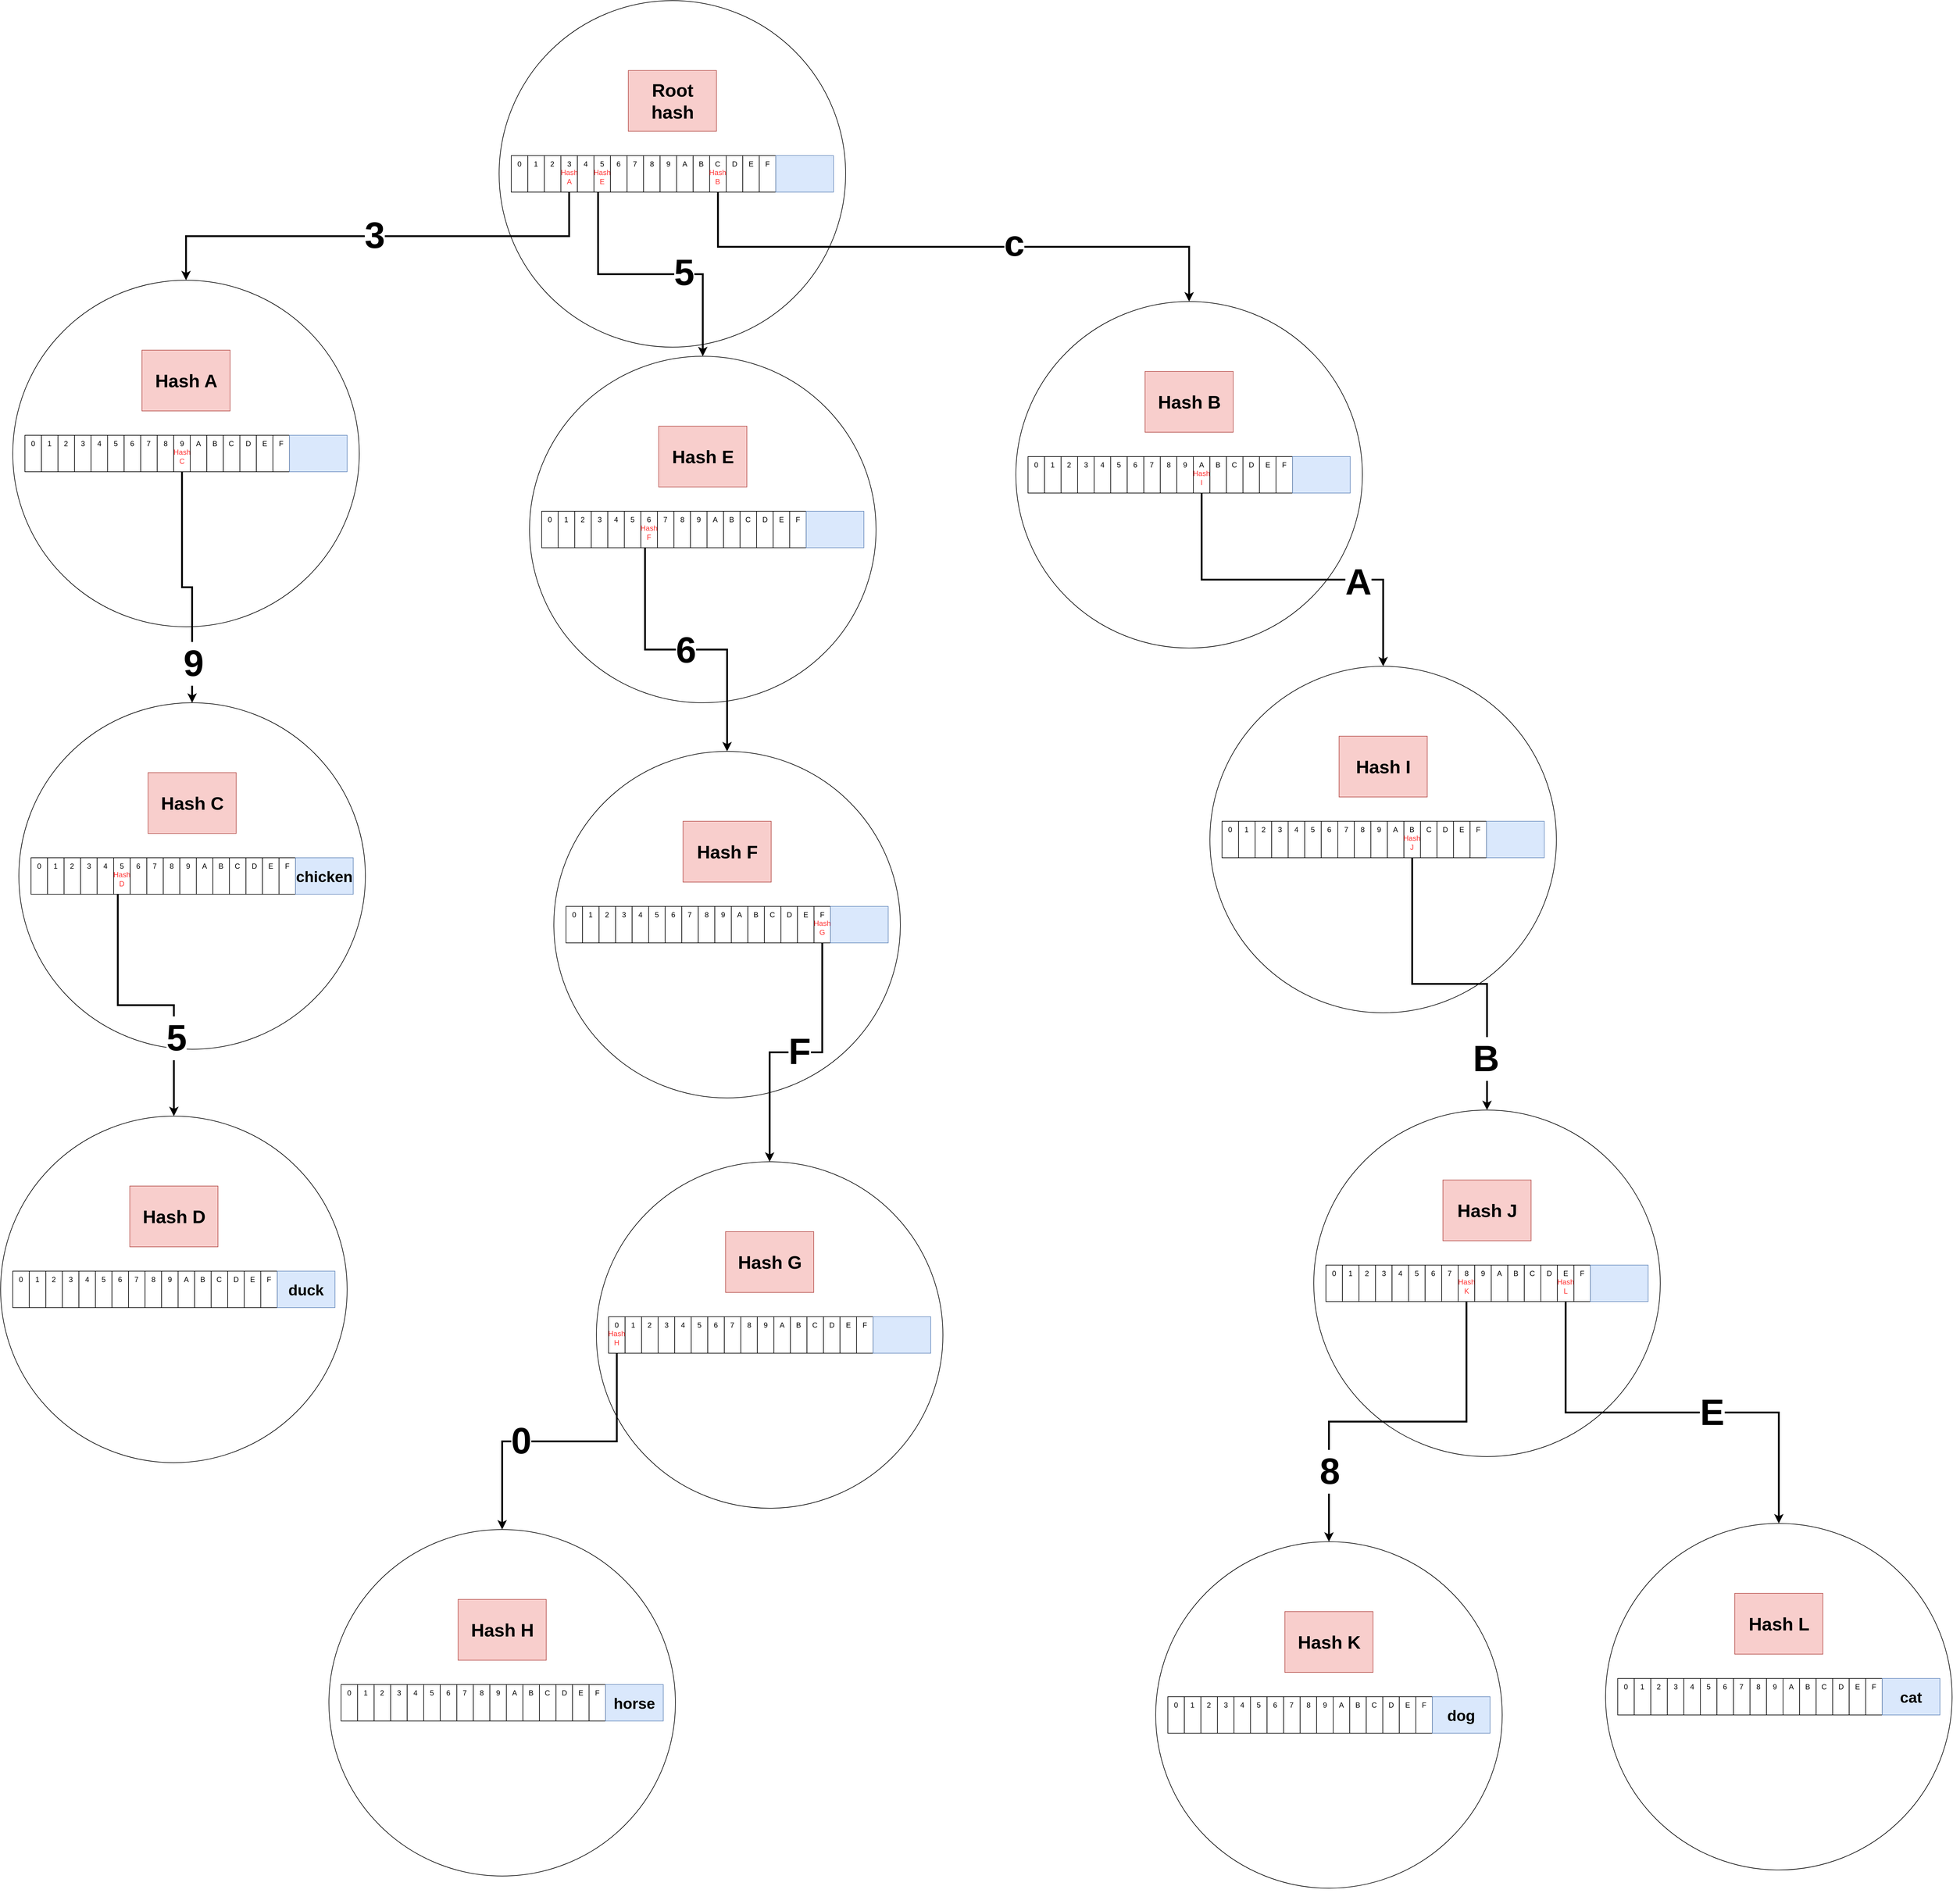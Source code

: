 <mxfile version="21.6.1" type="device">
  <diagram name="Page-1" id="_DLyH1PSAWgRE51byqSm">
    <mxGraphModel dx="5734" dy="3068" grid="1" gridSize="10" guides="1" tooltips="1" connect="1" arrows="1" fold="1" page="1" pageScale="1" pageWidth="850" pageHeight="1100" math="0" shadow="0">
      <root>
        <mxCell id="0" />
        <mxCell id="1" parent="0" />
        <mxCell id="p7uoksNzp9pEg4KGuEPH-25" value="" style="group" vertex="1" connectable="0" parent="1">
          <mxGeometry x="590" y="50" width="490" height="570" as="geometry" />
        </mxCell>
        <mxCell id="p7uoksNzp9pEg4KGuEPH-1" value="" style="ellipse;whiteSpace=wrap;html=1;aspect=fixed;" vertex="1" parent="p7uoksNzp9pEg4KGuEPH-25">
          <mxGeometry x="-70" y="-25" width="570" height="570" as="geometry" />
        </mxCell>
        <mxCell id="p7uoksNzp9pEg4KGuEPH-21" value="&lt;font style=&quot;font-size: 30px;&quot;&gt;Root hash&lt;/font&gt;" style="rounded=0;whiteSpace=wrap;html=1;fontStyle=1;fillColor=#f8cecc;strokeColor=#b85450;fontSize=30;" vertex="1" parent="p7uoksNzp9pEg4KGuEPH-25">
          <mxGeometry x="142.5" y="90" width="145" height="100" as="geometry" />
        </mxCell>
        <mxCell id="p7uoksNzp9pEg4KGuEPH-22" value="" style="group" vertex="1" connectable="0" parent="p7uoksNzp9pEg4KGuEPH-25">
          <mxGeometry x="-50" y="230" width="530" height="60" as="geometry" />
        </mxCell>
        <mxCell id="p7uoksNzp9pEg4KGuEPH-3" value="0" style="rounded=0;whiteSpace=wrap;html=1;fontStyle=0;verticalAlign=top;" vertex="1" parent="p7uoksNzp9pEg4KGuEPH-22">
          <mxGeometry width="27.196" height="60" as="geometry" />
        </mxCell>
        <mxCell id="p7uoksNzp9pEg4KGuEPH-5" value="1" style="rounded=0;whiteSpace=wrap;html=1;fontStyle=0;verticalAlign=top;" vertex="1" parent="p7uoksNzp9pEg4KGuEPH-22">
          <mxGeometry x="27.196" width="27.196" height="60" as="geometry" />
        </mxCell>
        <mxCell id="p7uoksNzp9pEg4KGuEPH-6" value="2" style="rounded=0;whiteSpace=wrap;html=1;verticalAlign=top;" vertex="1" parent="p7uoksNzp9pEg4KGuEPH-22">
          <mxGeometry x="54.393" width="27.196" height="60" as="geometry" />
        </mxCell>
        <mxCell id="p7uoksNzp9pEg4KGuEPH-7" value="3&lt;br&gt;&lt;font color=&quot;#ff3333&quot;&gt;Hash A&lt;/font&gt;" style="rounded=0;whiteSpace=wrap;html=1;verticalAlign=top;" vertex="1" parent="p7uoksNzp9pEg4KGuEPH-22">
          <mxGeometry x="81.589" width="27.196" height="60" as="geometry" />
        </mxCell>
        <mxCell id="p7uoksNzp9pEg4KGuEPH-8" value="4" style="rounded=0;whiteSpace=wrap;html=1;verticalAlign=top;" vertex="1" parent="p7uoksNzp9pEg4KGuEPH-22">
          <mxGeometry x="108.786" width="27.196" height="60" as="geometry" />
        </mxCell>
        <mxCell id="p7uoksNzp9pEg4KGuEPH-9" value="5&lt;br&gt;&lt;font color=&quot;#ff3333&quot;&gt;Hash E&lt;/font&gt;" style="rounded=0;whiteSpace=wrap;html=1;verticalAlign=top;" vertex="1" parent="p7uoksNzp9pEg4KGuEPH-22">
          <mxGeometry x="135.982" width="27.196" height="60" as="geometry" />
        </mxCell>
        <mxCell id="p7uoksNzp9pEg4KGuEPH-10" value="7" style="rounded=0;whiteSpace=wrap;html=1;verticalAlign=top;" vertex="1" parent="p7uoksNzp9pEg4KGuEPH-22">
          <mxGeometry x="190.375" width="27.196" height="60" as="geometry" />
        </mxCell>
        <mxCell id="p7uoksNzp9pEg4KGuEPH-11" value="6" style="rounded=0;whiteSpace=wrap;html=1;verticalAlign=top;" vertex="1" parent="p7uoksNzp9pEg4KGuEPH-22">
          <mxGeometry x="163.179" width="27.196" height="60" as="geometry" />
        </mxCell>
        <mxCell id="p7uoksNzp9pEg4KGuEPH-12" value="8" style="rounded=0;whiteSpace=wrap;html=1;verticalAlign=top;" vertex="1" parent="p7uoksNzp9pEg4KGuEPH-22">
          <mxGeometry x="217.572" width="27.196" height="60" as="geometry" />
        </mxCell>
        <mxCell id="p7uoksNzp9pEg4KGuEPH-13" value="9" style="rounded=0;whiteSpace=wrap;html=1;verticalAlign=top;" vertex="1" parent="p7uoksNzp9pEg4KGuEPH-22">
          <mxGeometry x="244.768" width="27.196" height="60" as="geometry" />
        </mxCell>
        <mxCell id="p7uoksNzp9pEg4KGuEPH-14" value="A" style="rounded=0;whiteSpace=wrap;html=1;verticalAlign=top;" vertex="1" parent="p7uoksNzp9pEg4KGuEPH-22">
          <mxGeometry x="271.965" width="27.196" height="60" as="geometry" />
        </mxCell>
        <mxCell id="p7uoksNzp9pEg4KGuEPH-15" value="B" style="rounded=0;whiteSpace=wrap;html=1;verticalAlign=top;" vertex="1" parent="p7uoksNzp9pEg4KGuEPH-22">
          <mxGeometry x="299.161" width="27.196" height="60" as="geometry" />
        </mxCell>
        <mxCell id="p7uoksNzp9pEg4KGuEPH-16" value="C&lt;br&gt;&lt;font color=&quot;#ff3333&quot;&gt;Hash B&lt;/font&gt;" style="rounded=0;whiteSpace=wrap;html=1;verticalAlign=top;" vertex="1" parent="p7uoksNzp9pEg4KGuEPH-22">
          <mxGeometry x="326.358" width="27.196" height="60" as="geometry" />
        </mxCell>
        <mxCell id="p7uoksNzp9pEg4KGuEPH-17" value="D" style="rounded=0;whiteSpace=wrap;html=1;verticalAlign=top;" vertex="1" parent="p7uoksNzp9pEg4KGuEPH-22">
          <mxGeometry x="353.554" width="27.196" height="60" as="geometry" />
        </mxCell>
        <mxCell id="p7uoksNzp9pEg4KGuEPH-18" value="E" style="rounded=0;whiteSpace=wrap;html=1;verticalAlign=top;" vertex="1" parent="p7uoksNzp9pEg4KGuEPH-22">
          <mxGeometry x="380.751" width="27.196" height="60" as="geometry" />
        </mxCell>
        <mxCell id="p7uoksNzp9pEg4KGuEPH-19" value="F" style="rounded=0;whiteSpace=wrap;html=1;verticalAlign=top;" vertex="1" parent="p7uoksNzp9pEg4KGuEPH-22">
          <mxGeometry x="407.947" width="27.196" height="60" as="geometry" />
        </mxCell>
        <mxCell id="p7uoksNzp9pEg4KGuEPH-20" value="" style="rounded=0;whiteSpace=wrap;html=1;fillColor=#dae8fc;strokeColor=#6c8ebf;verticalAlign=middle;align=center;fontSize=25;" vertex="1" parent="p7uoksNzp9pEg4KGuEPH-22">
          <mxGeometry x="435.141" width="94.859" height="60" as="geometry" />
        </mxCell>
        <mxCell id="p7uoksNzp9pEg4KGuEPH-156" value="" style="group" vertex="1" connectable="0" parent="1">
          <mxGeometry x="-210" y="510" width="490" height="570" as="geometry" />
        </mxCell>
        <mxCell id="p7uoksNzp9pEg4KGuEPH-157" value="" style="ellipse;whiteSpace=wrap;html=1;aspect=fixed;" vertex="1" parent="p7uoksNzp9pEg4KGuEPH-156">
          <mxGeometry x="-70" y="-25" width="570" height="570" as="geometry" />
        </mxCell>
        <mxCell id="p7uoksNzp9pEg4KGuEPH-158" value="&lt;font style=&quot;font-size: 30px;&quot;&gt;Hash A&lt;/font&gt;" style="rounded=0;whiteSpace=wrap;html=1;fontStyle=1;fillColor=#f8cecc;strokeColor=#b85450;fontSize=30;" vertex="1" parent="p7uoksNzp9pEg4KGuEPH-156">
          <mxGeometry x="142.5" y="90" width="145" height="100" as="geometry" />
        </mxCell>
        <mxCell id="p7uoksNzp9pEg4KGuEPH-159" value="" style="group" vertex="1" connectable="0" parent="p7uoksNzp9pEg4KGuEPH-156">
          <mxGeometry x="-50" y="230" width="530" height="60" as="geometry" />
        </mxCell>
        <mxCell id="p7uoksNzp9pEg4KGuEPH-160" value="0" style="rounded=0;whiteSpace=wrap;html=1;fontStyle=0;verticalAlign=top;" vertex="1" parent="p7uoksNzp9pEg4KGuEPH-159">
          <mxGeometry width="27.196" height="60" as="geometry" />
        </mxCell>
        <mxCell id="p7uoksNzp9pEg4KGuEPH-161" value="1" style="rounded=0;whiteSpace=wrap;html=1;fontStyle=0;verticalAlign=top;" vertex="1" parent="p7uoksNzp9pEg4KGuEPH-159">
          <mxGeometry x="27.196" width="27.196" height="60" as="geometry" />
        </mxCell>
        <mxCell id="p7uoksNzp9pEg4KGuEPH-162" value="2" style="rounded=0;whiteSpace=wrap;html=1;verticalAlign=top;" vertex="1" parent="p7uoksNzp9pEg4KGuEPH-159">
          <mxGeometry x="54.393" width="27.196" height="60" as="geometry" />
        </mxCell>
        <mxCell id="p7uoksNzp9pEg4KGuEPH-163" value="3" style="rounded=0;whiteSpace=wrap;html=1;verticalAlign=top;" vertex="1" parent="p7uoksNzp9pEg4KGuEPH-159">
          <mxGeometry x="81.589" width="27.196" height="60" as="geometry" />
        </mxCell>
        <mxCell id="p7uoksNzp9pEg4KGuEPH-164" value="4" style="rounded=0;whiteSpace=wrap;html=1;verticalAlign=top;" vertex="1" parent="p7uoksNzp9pEg4KGuEPH-159">
          <mxGeometry x="108.786" width="27.196" height="60" as="geometry" />
        </mxCell>
        <mxCell id="p7uoksNzp9pEg4KGuEPH-165" value="5" style="rounded=0;whiteSpace=wrap;html=1;verticalAlign=top;" vertex="1" parent="p7uoksNzp9pEg4KGuEPH-159">
          <mxGeometry x="135.982" width="27.196" height="60" as="geometry" />
        </mxCell>
        <mxCell id="p7uoksNzp9pEg4KGuEPH-166" value="7" style="rounded=0;whiteSpace=wrap;html=1;verticalAlign=top;" vertex="1" parent="p7uoksNzp9pEg4KGuEPH-159">
          <mxGeometry x="190.375" width="27.196" height="60" as="geometry" />
        </mxCell>
        <mxCell id="p7uoksNzp9pEg4KGuEPH-167" value="6" style="rounded=0;whiteSpace=wrap;html=1;verticalAlign=top;" vertex="1" parent="p7uoksNzp9pEg4KGuEPH-159">
          <mxGeometry x="163.179" width="27.196" height="60" as="geometry" />
        </mxCell>
        <mxCell id="p7uoksNzp9pEg4KGuEPH-168" value="8" style="rounded=0;whiteSpace=wrap;html=1;verticalAlign=top;" vertex="1" parent="p7uoksNzp9pEg4KGuEPH-159">
          <mxGeometry x="217.572" width="27.196" height="60" as="geometry" />
        </mxCell>
        <mxCell id="p7uoksNzp9pEg4KGuEPH-169" value="9&lt;br&gt;&lt;font color=&quot;#ff3333&quot;&gt;Hash C&lt;/font&gt;" style="rounded=0;whiteSpace=wrap;html=1;verticalAlign=top;" vertex="1" parent="p7uoksNzp9pEg4KGuEPH-159">
          <mxGeometry x="244.768" width="27.196" height="60" as="geometry" />
        </mxCell>
        <mxCell id="p7uoksNzp9pEg4KGuEPH-170" value="A" style="rounded=0;whiteSpace=wrap;html=1;verticalAlign=top;" vertex="1" parent="p7uoksNzp9pEg4KGuEPH-159">
          <mxGeometry x="271.965" width="27.196" height="60" as="geometry" />
        </mxCell>
        <mxCell id="p7uoksNzp9pEg4KGuEPH-171" value="B" style="rounded=0;whiteSpace=wrap;html=1;verticalAlign=top;" vertex="1" parent="p7uoksNzp9pEg4KGuEPH-159">
          <mxGeometry x="299.161" width="27.196" height="60" as="geometry" />
        </mxCell>
        <mxCell id="p7uoksNzp9pEg4KGuEPH-172" value="C" style="rounded=0;whiteSpace=wrap;html=1;verticalAlign=top;" vertex="1" parent="p7uoksNzp9pEg4KGuEPH-159">
          <mxGeometry x="326.358" width="27.196" height="60" as="geometry" />
        </mxCell>
        <mxCell id="p7uoksNzp9pEg4KGuEPH-173" value="D" style="rounded=0;whiteSpace=wrap;html=1;verticalAlign=top;" vertex="1" parent="p7uoksNzp9pEg4KGuEPH-159">
          <mxGeometry x="353.554" width="27.196" height="60" as="geometry" />
        </mxCell>
        <mxCell id="p7uoksNzp9pEg4KGuEPH-174" value="E" style="rounded=0;whiteSpace=wrap;html=1;verticalAlign=top;" vertex="1" parent="p7uoksNzp9pEg4KGuEPH-159">
          <mxGeometry x="380.751" width="27.196" height="60" as="geometry" />
        </mxCell>
        <mxCell id="p7uoksNzp9pEg4KGuEPH-175" value="F" style="rounded=0;whiteSpace=wrap;html=1;verticalAlign=top;" vertex="1" parent="p7uoksNzp9pEg4KGuEPH-159">
          <mxGeometry x="407.947" width="27.196" height="60" as="geometry" />
        </mxCell>
        <mxCell id="p7uoksNzp9pEg4KGuEPH-176" value="" style="rounded=0;whiteSpace=wrap;html=1;fillColor=#dae8fc;strokeColor=#6c8ebf;verticalAlign=middle;align=center;fontSize=25;" vertex="1" parent="p7uoksNzp9pEg4KGuEPH-159">
          <mxGeometry x="435.141" width="94.859" height="60" as="geometry" />
        </mxCell>
        <mxCell id="p7uoksNzp9pEg4KGuEPH-177" value="" style="group" vertex="1" connectable="0" parent="1">
          <mxGeometry x="640" y="635" width="490" height="570" as="geometry" />
        </mxCell>
        <mxCell id="p7uoksNzp9pEg4KGuEPH-178" value="" style="ellipse;whiteSpace=wrap;html=1;aspect=fixed;" vertex="1" parent="p7uoksNzp9pEg4KGuEPH-177">
          <mxGeometry x="-70" y="-25" width="570" height="570" as="geometry" />
        </mxCell>
        <mxCell id="p7uoksNzp9pEg4KGuEPH-179" value="&lt;font style=&quot;font-size: 30px;&quot;&gt;Hash E&lt;/font&gt;" style="rounded=0;whiteSpace=wrap;html=1;fontStyle=1;fillColor=#f8cecc;strokeColor=#b85450;fontSize=30;" vertex="1" parent="p7uoksNzp9pEg4KGuEPH-177">
          <mxGeometry x="142.5" y="90" width="145" height="100" as="geometry" />
        </mxCell>
        <mxCell id="p7uoksNzp9pEg4KGuEPH-180" value="" style="group" vertex="1" connectable="0" parent="p7uoksNzp9pEg4KGuEPH-177">
          <mxGeometry x="-50" y="230" width="530" height="60" as="geometry" />
        </mxCell>
        <mxCell id="p7uoksNzp9pEg4KGuEPH-181" value="0" style="rounded=0;whiteSpace=wrap;html=1;fontStyle=0;verticalAlign=top;" vertex="1" parent="p7uoksNzp9pEg4KGuEPH-180">
          <mxGeometry width="27.196" height="60" as="geometry" />
        </mxCell>
        <mxCell id="p7uoksNzp9pEg4KGuEPH-182" value="1" style="rounded=0;whiteSpace=wrap;html=1;fontStyle=0;verticalAlign=top;" vertex="1" parent="p7uoksNzp9pEg4KGuEPH-180">
          <mxGeometry x="27.196" width="27.196" height="60" as="geometry" />
        </mxCell>
        <mxCell id="p7uoksNzp9pEg4KGuEPH-183" value="2" style="rounded=0;whiteSpace=wrap;html=1;verticalAlign=top;" vertex="1" parent="p7uoksNzp9pEg4KGuEPH-180">
          <mxGeometry x="54.393" width="27.196" height="60" as="geometry" />
        </mxCell>
        <mxCell id="p7uoksNzp9pEg4KGuEPH-184" value="3" style="rounded=0;whiteSpace=wrap;html=1;verticalAlign=top;" vertex="1" parent="p7uoksNzp9pEg4KGuEPH-180">
          <mxGeometry x="81.589" width="27.196" height="60" as="geometry" />
        </mxCell>
        <mxCell id="p7uoksNzp9pEg4KGuEPH-185" value="4" style="rounded=0;whiteSpace=wrap;html=1;verticalAlign=top;" vertex="1" parent="p7uoksNzp9pEg4KGuEPH-180">
          <mxGeometry x="108.786" width="27.196" height="60" as="geometry" />
        </mxCell>
        <mxCell id="p7uoksNzp9pEg4KGuEPH-186" value="5" style="rounded=0;whiteSpace=wrap;html=1;verticalAlign=top;" vertex="1" parent="p7uoksNzp9pEg4KGuEPH-180">
          <mxGeometry x="135.982" width="27.196" height="60" as="geometry" />
        </mxCell>
        <mxCell id="p7uoksNzp9pEg4KGuEPH-187" value="7" style="rounded=0;whiteSpace=wrap;html=1;verticalAlign=top;" vertex="1" parent="p7uoksNzp9pEg4KGuEPH-180">
          <mxGeometry x="190.375" width="27.196" height="60" as="geometry" />
        </mxCell>
        <mxCell id="p7uoksNzp9pEg4KGuEPH-188" value="6&lt;br&gt;&lt;font color=&quot;#ff3333&quot;&gt;Hash F&lt;/font&gt;" style="rounded=0;whiteSpace=wrap;html=1;verticalAlign=top;" vertex="1" parent="p7uoksNzp9pEg4KGuEPH-180">
          <mxGeometry x="163.179" width="27.196" height="60" as="geometry" />
        </mxCell>
        <mxCell id="p7uoksNzp9pEg4KGuEPH-189" value="8" style="rounded=0;whiteSpace=wrap;html=1;verticalAlign=top;" vertex="1" parent="p7uoksNzp9pEg4KGuEPH-180">
          <mxGeometry x="217.572" width="27.196" height="60" as="geometry" />
        </mxCell>
        <mxCell id="p7uoksNzp9pEg4KGuEPH-190" value="9" style="rounded=0;whiteSpace=wrap;html=1;verticalAlign=top;" vertex="1" parent="p7uoksNzp9pEg4KGuEPH-180">
          <mxGeometry x="244.768" width="27.196" height="60" as="geometry" />
        </mxCell>
        <mxCell id="p7uoksNzp9pEg4KGuEPH-191" value="A" style="rounded=0;whiteSpace=wrap;html=1;verticalAlign=top;" vertex="1" parent="p7uoksNzp9pEg4KGuEPH-180">
          <mxGeometry x="271.965" width="27.196" height="60" as="geometry" />
        </mxCell>
        <mxCell id="p7uoksNzp9pEg4KGuEPH-192" value="B" style="rounded=0;whiteSpace=wrap;html=1;verticalAlign=top;" vertex="1" parent="p7uoksNzp9pEg4KGuEPH-180">
          <mxGeometry x="299.161" width="27.196" height="60" as="geometry" />
        </mxCell>
        <mxCell id="p7uoksNzp9pEg4KGuEPH-193" value="C" style="rounded=0;whiteSpace=wrap;html=1;verticalAlign=top;" vertex="1" parent="p7uoksNzp9pEg4KGuEPH-180">
          <mxGeometry x="326.358" width="27.196" height="60" as="geometry" />
        </mxCell>
        <mxCell id="p7uoksNzp9pEg4KGuEPH-194" value="D" style="rounded=0;whiteSpace=wrap;html=1;verticalAlign=top;" vertex="1" parent="p7uoksNzp9pEg4KGuEPH-180">
          <mxGeometry x="353.554" width="27.196" height="60" as="geometry" />
        </mxCell>
        <mxCell id="p7uoksNzp9pEg4KGuEPH-195" value="E" style="rounded=0;whiteSpace=wrap;html=1;verticalAlign=top;" vertex="1" parent="p7uoksNzp9pEg4KGuEPH-180">
          <mxGeometry x="380.751" width="27.196" height="60" as="geometry" />
        </mxCell>
        <mxCell id="p7uoksNzp9pEg4KGuEPH-196" value="F" style="rounded=0;whiteSpace=wrap;html=1;verticalAlign=top;" vertex="1" parent="p7uoksNzp9pEg4KGuEPH-180">
          <mxGeometry x="407.947" width="27.196" height="60" as="geometry" />
        </mxCell>
        <mxCell id="p7uoksNzp9pEg4KGuEPH-197" value="" style="rounded=0;whiteSpace=wrap;html=1;fillColor=#dae8fc;strokeColor=#6c8ebf;verticalAlign=middle;align=center;fontSize=25;" vertex="1" parent="p7uoksNzp9pEg4KGuEPH-180">
          <mxGeometry x="435.141" width="94.859" height="60" as="geometry" />
        </mxCell>
        <mxCell id="p7uoksNzp9pEg4KGuEPH-198" value="" style="group" vertex="1" connectable="0" parent="1">
          <mxGeometry x="1440" y="545" width="490" height="570" as="geometry" />
        </mxCell>
        <mxCell id="p7uoksNzp9pEg4KGuEPH-199" value="" style="ellipse;whiteSpace=wrap;html=1;aspect=fixed;" vertex="1" parent="p7uoksNzp9pEg4KGuEPH-198">
          <mxGeometry x="-70" y="-25" width="570" height="570" as="geometry" />
        </mxCell>
        <mxCell id="p7uoksNzp9pEg4KGuEPH-200" value="&lt;font style=&quot;font-size: 30px;&quot;&gt;Hash B&lt;/font&gt;" style="rounded=0;whiteSpace=wrap;html=1;fontStyle=1;fillColor=#f8cecc;strokeColor=#b85450;fontSize=30;" vertex="1" parent="p7uoksNzp9pEg4KGuEPH-198">
          <mxGeometry x="142.5" y="90" width="145" height="100" as="geometry" />
        </mxCell>
        <mxCell id="p7uoksNzp9pEg4KGuEPH-201" value="" style="group" vertex="1" connectable="0" parent="p7uoksNzp9pEg4KGuEPH-198">
          <mxGeometry x="-50" y="230" width="530" height="60" as="geometry" />
        </mxCell>
        <mxCell id="p7uoksNzp9pEg4KGuEPH-202" value="0" style="rounded=0;whiteSpace=wrap;html=1;fontStyle=0;verticalAlign=top;" vertex="1" parent="p7uoksNzp9pEg4KGuEPH-201">
          <mxGeometry width="27.196" height="60" as="geometry" />
        </mxCell>
        <mxCell id="p7uoksNzp9pEg4KGuEPH-203" value="1" style="rounded=0;whiteSpace=wrap;html=1;fontStyle=0;verticalAlign=top;" vertex="1" parent="p7uoksNzp9pEg4KGuEPH-201">
          <mxGeometry x="27.196" width="27.196" height="60" as="geometry" />
        </mxCell>
        <mxCell id="p7uoksNzp9pEg4KGuEPH-204" value="2" style="rounded=0;whiteSpace=wrap;html=1;verticalAlign=top;" vertex="1" parent="p7uoksNzp9pEg4KGuEPH-201">
          <mxGeometry x="54.393" width="27.196" height="60" as="geometry" />
        </mxCell>
        <mxCell id="p7uoksNzp9pEg4KGuEPH-205" value="3" style="rounded=0;whiteSpace=wrap;html=1;verticalAlign=top;" vertex="1" parent="p7uoksNzp9pEg4KGuEPH-201">
          <mxGeometry x="81.589" width="27.196" height="60" as="geometry" />
        </mxCell>
        <mxCell id="p7uoksNzp9pEg4KGuEPH-206" value="4" style="rounded=0;whiteSpace=wrap;html=1;verticalAlign=top;" vertex="1" parent="p7uoksNzp9pEg4KGuEPH-201">
          <mxGeometry x="108.786" width="27.196" height="60" as="geometry" />
        </mxCell>
        <mxCell id="p7uoksNzp9pEg4KGuEPH-207" value="5" style="rounded=0;whiteSpace=wrap;html=1;verticalAlign=top;" vertex="1" parent="p7uoksNzp9pEg4KGuEPH-201">
          <mxGeometry x="135.982" width="27.196" height="60" as="geometry" />
        </mxCell>
        <mxCell id="p7uoksNzp9pEg4KGuEPH-208" value="7" style="rounded=0;whiteSpace=wrap;html=1;verticalAlign=top;" vertex="1" parent="p7uoksNzp9pEg4KGuEPH-201">
          <mxGeometry x="190.375" width="27.196" height="60" as="geometry" />
        </mxCell>
        <mxCell id="p7uoksNzp9pEg4KGuEPH-209" value="6" style="rounded=0;whiteSpace=wrap;html=1;verticalAlign=top;" vertex="1" parent="p7uoksNzp9pEg4KGuEPH-201">
          <mxGeometry x="163.179" width="27.196" height="60" as="geometry" />
        </mxCell>
        <mxCell id="p7uoksNzp9pEg4KGuEPH-210" value="8" style="rounded=0;whiteSpace=wrap;html=1;verticalAlign=top;" vertex="1" parent="p7uoksNzp9pEg4KGuEPH-201">
          <mxGeometry x="217.572" width="27.196" height="60" as="geometry" />
        </mxCell>
        <mxCell id="p7uoksNzp9pEg4KGuEPH-211" value="9" style="rounded=0;whiteSpace=wrap;html=1;verticalAlign=top;" vertex="1" parent="p7uoksNzp9pEg4KGuEPH-201">
          <mxGeometry x="244.768" width="27.196" height="60" as="geometry" />
        </mxCell>
        <mxCell id="p7uoksNzp9pEg4KGuEPH-212" value="A&lt;br&gt;&lt;font color=&quot;#ff3333&quot;&gt;Hash I&lt;/font&gt;" style="rounded=0;whiteSpace=wrap;html=1;verticalAlign=top;" vertex="1" parent="p7uoksNzp9pEg4KGuEPH-201">
          <mxGeometry x="271.965" width="27.196" height="60" as="geometry" />
        </mxCell>
        <mxCell id="p7uoksNzp9pEg4KGuEPH-213" value="B" style="rounded=0;whiteSpace=wrap;html=1;verticalAlign=top;" vertex="1" parent="p7uoksNzp9pEg4KGuEPH-201">
          <mxGeometry x="299.161" width="27.196" height="60" as="geometry" />
        </mxCell>
        <mxCell id="p7uoksNzp9pEg4KGuEPH-214" value="C" style="rounded=0;whiteSpace=wrap;html=1;verticalAlign=top;" vertex="1" parent="p7uoksNzp9pEg4KGuEPH-201">
          <mxGeometry x="326.358" width="27.196" height="60" as="geometry" />
        </mxCell>
        <mxCell id="p7uoksNzp9pEg4KGuEPH-215" value="D" style="rounded=0;whiteSpace=wrap;html=1;verticalAlign=top;" vertex="1" parent="p7uoksNzp9pEg4KGuEPH-201">
          <mxGeometry x="353.554" width="27.196" height="60" as="geometry" />
        </mxCell>
        <mxCell id="p7uoksNzp9pEg4KGuEPH-216" value="E" style="rounded=0;whiteSpace=wrap;html=1;verticalAlign=top;" vertex="1" parent="p7uoksNzp9pEg4KGuEPH-201">
          <mxGeometry x="380.751" width="27.196" height="60" as="geometry" />
        </mxCell>
        <mxCell id="p7uoksNzp9pEg4KGuEPH-217" value="F" style="rounded=0;whiteSpace=wrap;html=1;verticalAlign=top;" vertex="1" parent="p7uoksNzp9pEg4KGuEPH-201">
          <mxGeometry x="407.947" width="27.196" height="60" as="geometry" />
        </mxCell>
        <mxCell id="p7uoksNzp9pEg4KGuEPH-218" value="" style="rounded=0;whiteSpace=wrap;html=1;fillColor=#dae8fc;strokeColor=#6c8ebf;verticalAlign=middle;align=center;fontSize=25;" vertex="1" parent="p7uoksNzp9pEg4KGuEPH-201">
          <mxGeometry x="435.141" width="94.859" height="60" as="geometry" />
        </mxCell>
        <mxCell id="p7uoksNzp9pEg4KGuEPH-219" style="edgeStyle=orthogonalEdgeStyle;rounded=0;orthogonalLoop=1;jettySize=auto;html=1;exitX=0.5;exitY=1;exitDx=0;exitDy=0;entryX=0.5;entryY=0;entryDx=0;entryDy=0;strokeWidth=3;" edge="1" parent="1" source="p7uoksNzp9pEg4KGuEPH-7" target="p7uoksNzp9pEg4KGuEPH-157">
          <mxGeometry relative="1" as="geometry" />
        </mxCell>
        <mxCell id="p7uoksNzp9pEg4KGuEPH-222" value="3" style="edgeLabel;html=1;align=center;verticalAlign=middle;resizable=0;points=[];" vertex="1" connectable="0" parent="p7uoksNzp9pEg4KGuEPH-219">
          <mxGeometry x="0.026" relative="1" as="geometry">
            <mxPoint x="-1" as="offset" />
          </mxGeometry>
        </mxCell>
        <mxCell id="p7uoksNzp9pEg4KGuEPH-224" value="&lt;font style=&quot;font-size: 60px;&quot;&gt;3&lt;/font&gt;" style="edgeLabel;html=1;align=center;verticalAlign=middle;resizable=0;points=[];fontSize=60;fontStyle=1" vertex="1" connectable="0" parent="p7uoksNzp9pEg4KGuEPH-219">
          <mxGeometry x="0.013" y="-2" relative="1" as="geometry">
            <mxPoint as="offset" />
          </mxGeometry>
        </mxCell>
        <mxCell id="p7uoksNzp9pEg4KGuEPH-221" style="edgeStyle=orthogonalEdgeStyle;rounded=0;orthogonalLoop=1;jettySize=auto;html=1;exitX=0.5;exitY=1;exitDx=0;exitDy=0;strokeWidth=3;" edge="1" parent="1" source="p7uoksNzp9pEg4KGuEPH-16" target="p7uoksNzp9pEg4KGuEPH-199">
          <mxGeometry relative="1" as="geometry" />
        </mxCell>
        <mxCell id="p7uoksNzp9pEg4KGuEPH-226" value="&lt;font style=&quot;font-size: 60px;&quot;&gt;c&lt;/font&gt;" style="edgeLabel;html=1;align=center;verticalAlign=middle;resizable=0;points=[];fontSize=60;fontStyle=1" vertex="1" connectable="0" parent="p7uoksNzp9pEg4KGuEPH-221">
          <mxGeometry x="0.209" y="6" relative="1" as="geometry">
            <mxPoint x="-1" as="offset" />
          </mxGeometry>
        </mxCell>
        <mxCell id="p7uoksNzp9pEg4KGuEPH-227" value="" style="group" vertex="1" connectable="0" parent="1">
          <mxGeometry x="-200" y="1205" width="490" height="570" as="geometry" />
        </mxCell>
        <mxCell id="p7uoksNzp9pEg4KGuEPH-228" value="" style="ellipse;whiteSpace=wrap;html=1;aspect=fixed;" vertex="1" parent="p7uoksNzp9pEg4KGuEPH-227">
          <mxGeometry x="-70" y="-25" width="570" height="570" as="geometry" />
        </mxCell>
        <mxCell id="p7uoksNzp9pEg4KGuEPH-229" value="&lt;font style=&quot;font-size: 30px;&quot;&gt;Hash C&lt;/font&gt;" style="rounded=0;whiteSpace=wrap;html=1;fontStyle=1;fillColor=#f8cecc;strokeColor=#b85450;fontSize=30;" vertex="1" parent="p7uoksNzp9pEg4KGuEPH-227">
          <mxGeometry x="142.5" y="90" width="145" height="100" as="geometry" />
        </mxCell>
        <mxCell id="p7uoksNzp9pEg4KGuEPH-230" value="" style="group" vertex="1" connectable="0" parent="p7uoksNzp9pEg4KGuEPH-227">
          <mxGeometry x="-50" y="230" width="530" height="60" as="geometry" />
        </mxCell>
        <mxCell id="p7uoksNzp9pEg4KGuEPH-231" value="0" style="rounded=0;whiteSpace=wrap;html=1;fontStyle=0;verticalAlign=top;" vertex="1" parent="p7uoksNzp9pEg4KGuEPH-230">
          <mxGeometry width="27.196" height="60" as="geometry" />
        </mxCell>
        <mxCell id="p7uoksNzp9pEg4KGuEPH-232" value="1" style="rounded=0;whiteSpace=wrap;html=1;fontStyle=0;verticalAlign=top;" vertex="1" parent="p7uoksNzp9pEg4KGuEPH-230">
          <mxGeometry x="27.196" width="27.196" height="60" as="geometry" />
        </mxCell>
        <mxCell id="p7uoksNzp9pEg4KGuEPH-233" value="2" style="rounded=0;whiteSpace=wrap;html=1;verticalAlign=top;" vertex="1" parent="p7uoksNzp9pEg4KGuEPH-230">
          <mxGeometry x="54.393" width="27.196" height="60" as="geometry" />
        </mxCell>
        <mxCell id="p7uoksNzp9pEg4KGuEPH-234" value="3" style="rounded=0;whiteSpace=wrap;html=1;verticalAlign=top;" vertex="1" parent="p7uoksNzp9pEg4KGuEPH-230">
          <mxGeometry x="81.589" width="27.196" height="60" as="geometry" />
        </mxCell>
        <mxCell id="p7uoksNzp9pEg4KGuEPH-235" value="4" style="rounded=0;whiteSpace=wrap;html=1;verticalAlign=top;" vertex="1" parent="p7uoksNzp9pEg4KGuEPH-230">
          <mxGeometry x="108.786" width="27.196" height="60" as="geometry" />
        </mxCell>
        <mxCell id="p7uoksNzp9pEg4KGuEPH-236" value="5&lt;br&gt;&lt;font color=&quot;#ff3333&quot;&gt;Hash D&lt;/font&gt;" style="rounded=0;whiteSpace=wrap;html=1;verticalAlign=top;" vertex="1" parent="p7uoksNzp9pEg4KGuEPH-230">
          <mxGeometry x="135.982" width="27.196" height="60" as="geometry" />
        </mxCell>
        <mxCell id="p7uoksNzp9pEg4KGuEPH-237" value="7" style="rounded=0;whiteSpace=wrap;html=1;verticalAlign=top;" vertex="1" parent="p7uoksNzp9pEg4KGuEPH-230">
          <mxGeometry x="190.375" width="27.196" height="60" as="geometry" />
        </mxCell>
        <mxCell id="p7uoksNzp9pEg4KGuEPH-238" value="6" style="rounded=0;whiteSpace=wrap;html=1;verticalAlign=top;" vertex="1" parent="p7uoksNzp9pEg4KGuEPH-230">
          <mxGeometry x="163.179" width="27.196" height="60" as="geometry" />
        </mxCell>
        <mxCell id="p7uoksNzp9pEg4KGuEPH-239" value="8" style="rounded=0;whiteSpace=wrap;html=1;verticalAlign=top;" vertex="1" parent="p7uoksNzp9pEg4KGuEPH-230">
          <mxGeometry x="217.572" width="27.196" height="60" as="geometry" />
        </mxCell>
        <mxCell id="p7uoksNzp9pEg4KGuEPH-240" value="9" style="rounded=0;whiteSpace=wrap;html=1;verticalAlign=top;" vertex="1" parent="p7uoksNzp9pEg4KGuEPH-230">
          <mxGeometry x="244.768" width="27.196" height="60" as="geometry" />
        </mxCell>
        <mxCell id="p7uoksNzp9pEg4KGuEPH-241" value="A" style="rounded=0;whiteSpace=wrap;html=1;verticalAlign=top;" vertex="1" parent="p7uoksNzp9pEg4KGuEPH-230">
          <mxGeometry x="271.965" width="27.196" height="60" as="geometry" />
        </mxCell>
        <mxCell id="p7uoksNzp9pEg4KGuEPH-242" value="B" style="rounded=0;whiteSpace=wrap;html=1;verticalAlign=top;" vertex="1" parent="p7uoksNzp9pEg4KGuEPH-230">
          <mxGeometry x="299.161" width="27.196" height="60" as="geometry" />
        </mxCell>
        <mxCell id="p7uoksNzp9pEg4KGuEPH-243" value="C" style="rounded=0;whiteSpace=wrap;html=1;verticalAlign=top;" vertex="1" parent="p7uoksNzp9pEg4KGuEPH-230">
          <mxGeometry x="326.358" width="27.196" height="60" as="geometry" />
        </mxCell>
        <mxCell id="p7uoksNzp9pEg4KGuEPH-244" value="D" style="rounded=0;whiteSpace=wrap;html=1;verticalAlign=top;" vertex="1" parent="p7uoksNzp9pEg4KGuEPH-230">
          <mxGeometry x="353.554" width="27.196" height="60" as="geometry" />
        </mxCell>
        <mxCell id="p7uoksNzp9pEg4KGuEPH-245" value="E" style="rounded=0;whiteSpace=wrap;html=1;verticalAlign=top;" vertex="1" parent="p7uoksNzp9pEg4KGuEPH-230">
          <mxGeometry x="380.751" width="27.196" height="60" as="geometry" />
        </mxCell>
        <mxCell id="p7uoksNzp9pEg4KGuEPH-246" value="F" style="rounded=0;whiteSpace=wrap;html=1;verticalAlign=top;" vertex="1" parent="p7uoksNzp9pEg4KGuEPH-230">
          <mxGeometry x="407.947" width="27.196" height="60" as="geometry" />
        </mxCell>
        <mxCell id="p7uoksNzp9pEg4KGuEPH-247" value="&lt;b style=&quot;font-size: 25px;&quot;&gt;&lt;font style=&quot;font-size: 25px;&quot;&gt;chicken&lt;/font&gt;&lt;/b&gt;" style="rounded=0;whiteSpace=wrap;html=1;fillColor=#dae8fc;strokeColor=#6c8ebf;verticalAlign=middle;align=center;fontSize=25;" vertex="1" parent="p7uoksNzp9pEg4KGuEPH-230">
          <mxGeometry x="435.141" width="94.859" height="60" as="geometry" />
        </mxCell>
        <mxCell id="p7uoksNzp9pEg4KGuEPH-248" value="" style="group" vertex="1" connectable="0" parent="1">
          <mxGeometry x="-230" y="1885" width="490" height="570" as="geometry" />
        </mxCell>
        <mxCell id="p7uoksNzp9pEg4KGuEPH-249" value="" style="ellipse;whiteSpace=wrap;html=1;aspect=fixed;" vertex="1" parent="p7uoksNzp9pEg4KGuEPH-248">
          <mxGeometry x="-70" y="-25" width="570" height="570" as="geometry" />
        </mxCell>
        <mxCell id="p7uoksNzp9pEg4KGuEPH-250" value="&lt;font style=&quot;font-size: 30px;&quot;&gt;Hash D&lt;/font&gt;" style="rounded=0;whiteSpace=wrap;html=1;fontStyle=1;fillColor=#f8cecc;strokeColor=#b85450;fontSize=30;" vertex="1" parent="p7uoksNzp9pEg4KGuEPH-248">
          <mxGeometry x="142.5" y="90" width="145" height="100" as="geometry" />
        </mxCell>
        <mxCell id="p7uoksNzp9pEg4KGuEPH-251" value="" style="group" vertex="1" connectable="0" parent="p7uoksNzp9pEg4KGuEPH-248">
          <mxGeometry x="-50" y="230" width="530" height="60" as="geometry" />
        </mxCell>
        <mxCell id="p7uoksNzp9pEg4KGuEPH-252" value="0" style="rounded=0;whiteSpace=wrap;html=1;fontStyle=0;verticalAlign=top;" vertex="1" parent="p7uoksNzp9pEg4KGuEPH-251">
          <mxGeometry width="27.196" height="60" as="geometry" />
        </mxCell>
        <mxCell id="p7uoksNzp9pEg4KGuEPH-253" value="1" style="rounded=0;whiteSpace=wrap;html=1;fontStyle=0;verticalAlign=top;" vertex="1" parent="p7uoksNzp9pEg4KGuEPH-251">
          <mxGeometry x="27.196" width="27.196" height="60" as="geometry" />
        </mxCell>
        <mxCell id="p7uoksNzp9pEg4KGuEPH-254" value="2" style="rounded=0;whiteSpace=wrap;html=1;verticalAlign=top;" vertex="1" parent="p7uoksNzp9pEg4KGuEPH-251">
          <mxGeometry x="54.393" width="27.196" height="60" as="geometry" />
        </mxCell>
        <mxCell id="p7uoksNzp9pEg4KGuEPH-255" value="3" style="rounded=0;whiteSpace=wrap;html=1;verticalAlign=top;" vertex="1" parent="p7uoksNzp9pEg4KGuEPH-251">
          <mxGeometry x="81.589" width="27.196" height="60" as="geometry" />
        </mxCell>
        <mxCell id="p7uoksNzp9pEg4KGuEPH-256" value="4" style="rounded=0;whiteSpace=wrap;html=1;verticalAlign=top;" vertex="1" parent="p7uoksNzp9pEg4KGuEPH-251">
          <mxGeometry x="108.786" width="27.196" height="60" as="geometry" />
        </mxCell>
        <mxCell id="p7uoksNzp9pEg4KGuEPH-257" value="5" style="rounded=0;whiteSpace=wrap;html=1;verticalAlign=top;" vertex="1" parent="p7uoksNzp9pEg4KGuEPH-251">
          <mxGeometry x="135.982" width="27.196" height="60" as="geometry" />
        </mxCell>
        <mxCell id="p7uoksNzp9pEg4KGuEPH-258" value="7" style="rounded=0;whiteSpace=wrap;html=1;verticalAlign=top;" vertex="1" parent="p7uoksNzp9pEg4KGuEPH-251">
          <mxGeometry x="190.375" width="27.196" height="60" as="geometry" />
        </mxCell>
        <mxCell id="p7uoksNzp9pEg4KGuEPH-259" value="6" style="rounded=0;whiteSpace=wrap;html=1;verticalAlign=top;" vertex="1" parent="p7uoksNzp9pEg4KGuEPH-251">
          <mxGeometry x="163.179" width="27.196" height="60" as="geometry" />
        </mxCell>
        <mxCell id="p7uoksNzp9pEg4KGuEPH-260" value="8" style="rounded=0;whiteSpace=wrap;html=1;verticalAlign=top;" vertex="1" parent="p7uoksNzp9pEg4KGuEPH-251">
          <mxGeometry x="217.572" width="27.196" height="60" as="geometry" />
        </mxCell>
        <mxCell id="p7uoksNzp9pEg4KGuEPH-261" value="9" style="rounded=0;whiteSpace=wrap;html=1;verticalAlign=top;" vertex="1" parent="p7uoksNzp9pEg4KGuEPH-251">
          <mxGeometry x="244.768" width="27.196" height="60" as="geometry" />
        </mxCell>
        <mxCell id="p7uoksNzp9pEg4KGuEPH-262" value="A" style="rounded=0;whiteSpace=wrap;html=1;verticalAlign=top;" vertex="1" parent="p7uoksNzp9pEg4KGuEPH-251">
          <mxGeometry x="271.965" width="27.196" height="60" as="geometry" />
        </mxCell>
        <mxCell id="p7uoksNzp9pEg4KGuEPH-263" value="B" style="rounded=0;whiteSpace=wrap;html=1;verticalAlign=top;" vertex="1" parent="p7uoksNzp9pEg4KGuEPH-251">
          <mxGeometry x="299.161" width="27.196" height="60" as="geometry" />
        </mxCell>
        <mxCell id="p7uoksNzp9pEg4KGuEPH-264" value="C" style="rounded=0;whiteSpace=wrap;html=1;verticalAlign=top;" vertex="1" parent="p7uoksNzp9pEg4KGuEPH-251">
          <mxGeometry x="326.358" width="27.196" height="60" as="geometry" />
        </mxCell>
        <mxCell id="p7uoksNzp9pEg4KGuEPH-265" value="D" style="rounded=0;whiteSpace=wrap;html=1;verticalAlign=top;" vertex="1" parent="p7uoksNzp9pEg4KGuEPH-251">
          <mxGeometry x="353.554" width="27.196" height="60" as="geometry" />
        </mxCell>
        <mxCell id="p7uoksNzp9pEg4KGuEPH-266" value="E" style="rounded=0;whiteSpace=wrap;html=1;verticalAlign=top;" vertex="1" parent="p7uoksNzp9pEg4KGuEPH-251">
          <mxGeometry x="380.751" width="27.196" height="60" as="geometry" />
        </mxCell>
        <mxCell id="p7uoksNzp9pEg4KGuEPH-267" value="F" style="rounded=0;whiteSpace=wrap;html=1;verticalAlign=top;" vertex="1" parent="p7uoksNzp9pEg4KGuEPH-251">
          <mxGeometry x="407.947" width="27.196" height="60" as="geometry" />
        </mxCell>
        <mxCell id="p7uoksNzp9pEg4KGuEPH-268" value="&lt;b style=&quot;font-size: 25px;&quot;&gt;&lt;font style=&quot;font-size: 25px;&quot;&gt;duck&lt;/font&gt;&lt;/b&gt;" style="rounded=0;whiteSpace=wrap;html=1;fillColor=#dae8fc;strokeColor=#6c8ebf;verticalAlign=middle;align=center;fontSize=25;" vertex="1" parent="p7uoksNzp9pEg4KGuEPH-251">
          <mxGeometry x="435.141" width="94.859" height="60" as="geometry" />
        </mxCell>
        <mxCell id="p7uoksNzp9pEg4KGuEPH-269" style="edgeStyle=orthogonalEdgeStyle;rounded=0;orthogonalLoop=1;jettySize=auto;html=1;exitX=0.5;exitY=1;exitDx=0;exitDy=0;strokeWidth=3;" edge="1" parent="1" source="p7uoksNzp9pEg4KGuEPH-169" target="p7uoksNzp9pEg4KGuEPH-228">
          <mxGeometry relative="1" as="geometry" />
        </mxCell>
        <mxCell id="p7uoksNzp9pEg4KGuEPH-426" value="&lt;font style=&quot;font-size: 60px;&quot;&gt;9&lt;/font&gt;" style="edgeLabel;html=1;align=center;verticalAlign=middle;resizable=0;points=[];fontSize=60;fontStyle=1" vertex="1" connectable="0" parent="p7uoksNzp9pEg4KGuEPH-269">
          <mxGeometry x="0.675" y="2" relative="1" as="geometry">
            <mxPoint y="-1" as="offset" />
          </mxGeometry>
        </mxCell>
        <mxCell id="p7uoksNzp9pEg4KGuEPH-270" style="edgeStyle=orthogonalEdgeStyle;rounded=0;orthogonalLoop=1;jettySize=auto;html=1;exitX=0.25;exitY=1;exitDx=0;exitDy=0;strokeWidth=3;" edge="1" parent="1" source="p7uoksNzp9pEg4KGuEPH-236" target="p7uoksNzp9pEg4KGuEPH-249">
          <mxGeometry relative="1" as="geometry" />
        </mxCell>
        <mxCell id="p7uoksNzp9pEg4KGuEPH-427" value="&lt;font style=&quot;font-size: 60px;&quot;&gt;5&lt;/font&gt;" style="edgeLabel;html=1;align=center;verticalAlign=middle;resizable=0;points=[];fontSize=60;fontStyle=1" vertex="1" connectable="0" parent="p7uoksNzp9pEg4KGuEPH-270">
          <mxGeometry x="0.435" y="4" relative="1" as="geometry">
            <mxPoint as="offset" />
          </mxGeometry>
        </mxCell>
        <mxCell id="p7uoksNzp9pEg4KGuEPH-271" value="" style="group" vertex="1" connectable="0" parent="1">
          <mxGeometry x="680" y="1285" width="490" height="570" as="geometry" />
        </mxCell>
        <mxCell id="p7uoksNzp9pEg4KGuEPH-272" value="" style="ellipse;whiteSpace=wrap;html=1;aspect=fixed;" vertex="1" parent="p7uoksNzp9pEg4KGuEPH-271">
          <mxGeometry x="-70" y="-25" width="570" height="570" as="geometry" />
        </mxCell>
        <mxCell id="p7uoksNzp9pEg4KGuEPH-273" value="&lt;font style=&quot;font-size: 30px;&quot;&gt;Hash F&lt;/font&gt;" style="rounded=0;whiteSpace=wrap;html=1;fontStyle=1;fillColor=#f8cecc;strokeColor=#b85450;fontSize=30;" vertex="1" parent="p7uoksNzp9pEg4KGuEPH-271">
          <mxGeometry x="142.5" y="90" width="145" height="100" as="geometry" />
        </mxCell>
        <mxCell id="p7uoksNzp9pEg4KGuEPH-274" value="" style="group" vertex="1" connectable="0" parent="p7uoksNzp9pEg4KGuEPH-271">
          <mxGeometry x="-50" y="230" width="530" height="60" as="geometry" />
        </mxCell>
        <mxCell id="p7uoksNzp9pEg4KGuEPH-275" value="0" style="rounded=0;whiteSpace=wrap;html=1;fontStyle=0;verticalAlign=top;" vertex="1" parent="p7uoksNzp9pEg4KGuEPH-274">
          <mxGeometry width="27.196" height="60" as="geometry" />
        </mxCell>
        <mxCell id="p7uoksNzp9pEg4KGuEPH-276" value="1" style="rounded=0;whiteSpace=wrap;html=1;fontStyle=0;verticalAlign=top;" vertex="1" parent="p7uoksNzp9pEg4KGuEPH-274">
          <mxGeometry x="27.196" width="27.196" height="60" as="geometry" />
        </mxCell>
        <mxCell id="p7uoksNzp9pEg4KGuEPH-277" value="2" style="rounded=0;whiteSpace=wrap;html=1;verticalAlign=top;" vertex="1" parent="p7uoksNzp9pEg4KGuEPH-274">
          <mxGeometry x="54.393" width="27.196" height="60" as="geometry" />
        </mxCell>
        <mxCell id="p7uoksNzp9pEg4KGuEPH-278" value="3" style="rounded=0;whiteSpace=wrap;html=1;verticalAlign=top;" vertex="1" parent="p7uoksNzp9pEg4KGuEPH-274">
          <mxGeometry x="81.589" width="27.196" height="60" as="geometry" />
        </mxCell>
        <mxCell id="p7uoksNzp9pEg4KGuEPH-279" value="4" style="rounded=0;whiteSpace=wrap;html=1;verticalAlign=top;" vertex="1" parent="p7uoksNzp9pEg4KGuEPH-274">
          <mxGeometry x="108.786" width="27.196" height="60" as="geometry" />
        </mxCell>
        <mxCell id="p7uoksNzp9pEg4KGuEPH-280" value="5" style="rounded=0;whiteSpace=wrap;html=1;verticalAlign=top;" vertex="1" parent="p7uoksNzp9pEg4KGuEPH-274">
          <mxGeometry x="135.982" width="27.196" height="60" as="geometry" />
        </mxCell>
        <mxCell id="p7uoksNzp9pEg4KGuEPH-281" value="7" style="rounded=0;whiteSpace=wrap;html=1;verticalAlign=top;" vertex="1" parent="p7uoksNzp9pEg4KGuEPH-274">
          <mxGeometry x="190.375" width="27.196" height="60" as="geometry" />
        </mxCell>
        <mxCell id="p7uoksNzp9pEg4KGuEPH-282" value="6" style="rounded=0;whiteSpace=wrap;html=1;verticalAlign=top;" vertex="1" parent="p7uoksNzp9pEg4KGuEPH-274">
          <mxGeometry x="163.179" width="27.196" height="60" as="geometry" />
        </mxCell>
        <mxCell id="p7uoksNzp9pEg4KGuEPH-283" value="8" style="rounded=0;whiteSpace=wrap;html=1;verticalAlign=top;" vertex="1" parent="p7uoksNzp9pEg4KGuEPH-274">
          <mxGeometry x="217.572" width="27.196" height="60" as="geometry" />
        </mxCell>
        <mxCell id="p7uoksNzp9pEg4KGuEPH-284" value="9" style="rounded=0;whiteSpace=wrap;html=1;verticalAlign=top;" vertex="1" parent="p7uoksNzp9pEg4KGuEPH-274">
          <mxGeometry x="244.768" width="27.196" height="60" as="geometry" />
        </mxCell>
        <mxCell id="p7uoksNzp9pEg4KGuEPH-285" value="A" style="rounded=0;whiteSpace=wrap;html=1;verticalAlign=top;" vertex="1" parent="p7uoksNzp9pEg4KGuEPH-274">
          <mxGeometry x="271.965" width="27.196" height="60" as="geometry" />
        </mxCell>
        <mxCell id="p7uoksNzp9pEg4KGuEPH-286" value="B" style="rounded=0;whiteSpace=wrap;html=1;verticalAlign=top;" vertex="1" parent="p7uoksNzp9pEg4KGuEPH-274">
          <mxGeometry x="299.161" width="27.196" height="60" as="geometry" />
        </mxCell>
        <mxCell id="p7uoksNzp9pEg4KGuEPH-287" value="C" style="rounded=0;whiteSpace=wrap;html=1;verticalAlign=top;" vertex="1" parent="p7uoksNzp9pEg4KGuEPH-274">
          <mxGeometry x="326.358" width="27.196" height="60" as="geometry" />
        </mxCell>
        <mxCell id="p7uoksNzp9pEg4KGuEPH-288" value="D" style="rounded=0;whiteSpace=wrap;html=1;verticalAlign=top;" vertex="1" parent="p7uoksNzp9pEg4KGuEPH-274">
          <mxGeometry x="353.554" width="27.196" height="60" as="geometry" />
        </mxCell>
        <mxCell id="p7uoksNzp9pEg4KGuEPH-289" value="E" style="rounded=0;whiteSpace=wrap;html=1;verticalAlign=top;" vertex="1" parent="p7uoksNzp9pEg4KGuEPH-274">
          <mxGeometry x="380.751" width="27.196" height="60" as="geometry" />
        </mxCell>
        <mxCell id="p7uoksNzp9pEg4KGuEPH-290" value="F&lt;br&gt;&lt;font color=&quot;#ff3333&quot;&gt;Hash G&lt;/font&gt;" style="rounded=0;whiteSpace=wrap;html=1;verticalAlign=top;" vertex="1" parent="p7uoksNzp9pEg4KGuEPH-274">
          <mxGeometry x="407.947" width="27.196" height="60" as="geometry" />
        </mxCell>
        <mxCell id="p7uoksNzp9pEg4KGuEPH-291" value="" style="rounded=0;whiteSpace=wrap;html=1;fillColor=#dae8fc;strokeColor=#6c8ebf;verticalAlign=middle;align=center;fontSize=25;" vertex="1" parent="p7uoksNzp9pEg4KGuEPH-274">
          <mxGeometry x="435.141" width="94.859" height="60" as="geometry" />
        </mxCell>
        <mxCell id="p7uoksNzp9pEg4KGuEPH-292" value="&lt;font style=&quot;font-size: 60px;&quot;&gt;6&lt;/font&gt;" style="edgeStyle=orthogonalEdgeStyle;rounded=0;orthogonalLoop=1;jettySize=auto;html=1;exitX=0.25;exitY=1;exitDx=0;exitDy=0;entryX=0.5;entryY=0;entryDx=0;entryDy=0;strokeWidth=3;fontSize=60;fontStyle=1" edge="1" parent="1" source="p7uoksNzp9pEg4KGuEPH-188" target="p7uoksNzp9pEg4KGuEPH-272">
          <mxGeometry relative="1" as="geometry" />
        </mxCell>
        <mxCell id="p7uoksNzp9pEg4KGuEPH-293" value="" style="group" vertex="1" connectable="0" parent="1">
          <mxGeometry x="750" y="1960" width="490" height="570" as="geometry" />
        </mxCell>
        <mxCell id="p7uoksNzp9pEg4KGuEPH-294" value="" style="ellipse;whiteSpace=wrap;html=1;aspect=fixed;" vertex="1" parent="p7uoksNzp9pEg4KGuEPH-293">
          <mxGeometry x="-70" y="-25" width="570" height="570" as="geometry" />
        </mxCell>
        <mxCell id="p7uoksNzp9pEg4KGuEPH-295" value="&lt;font style=&quot;font-size: 30px;&quot;&gt;Hash G&lt;/font&gt;" style="rounded=0;whiteSpace=wrap;html=1;fontStyle=1;fillColor=#f8cecc;strokeColor=#b85450;fontSize=30;" vertex="1" parent="p7uoksNzp9pEg4KGuEPH-293">
          <mxGeometry x="142.5" y="90" width="145" height="100" as="geometry" />
        </mxCell>
        <mxCell id="p7uoksNzp9pEg4KGuEPH-296" value="" style="group" vertex="1" connectable="0" parent="p7uoksNzp9pEg4KGuEPH-293">
          <mxGeometry x="-50" y="230" width="530" height="60" as="geometry" />
        </mxCell>
        <mxCell id="p7uoksNzp9pEg4KGuEPH-297" value="0&lt;br&gt;&lt;font color=&quot;#ff3333&quot;&gt;Hash H&lt;/font&gt;" style="rounded=0;whiteSpace=wrap;html=1;fontStyle=0;verticalAlign=top;" vertex="1" parent="p7uoksNzp9pEg4KGuEPH-296">
          <mxGeometry width="27.196" height="60" as="geometry" />
        </mxCell>
        <mxCell id="p7uoksNzp9pEg4KGuEPH-298" value="1" style="rounded=0;whiteSpace=wrap;html=1;fontStyle=0;verticalAlign=top;" vertex="1" parent="p7uoksNzp9pEg4KGuEPH-296">
          <mxGeometry x="27.196" width="27.196" height="60" as="geometry" />
        </mxCell>
        <mxCell id="p7uoksNzp9pEg4KGuEPH-299" value="2" style="rounded=0;whiteSpace=wrap;html=1;verticalAlign=top;" vertex="1" parent="p7uoksNzp9pEg4KGuEPH-296">
          <mxGeometry x="54.393" width="27.196" height="60" as="geometry" />
        </mxCell>
        <mxCell id="p7uoksNzp9pEg4KGuEPH-300" value="3" style="rounded=0;whiteSpace=wrap;html=1;verticalAlign=top;" vertex="1" parent="p7uoksNzp9pEg4KGuEPH-296">
          <mxGeometry x="81.589" width="27.196" height="60" as="geometry" />
        </mxCell>
        <mxCell id="p7uoksNzp9pEg4KGuEPH-301" value="4" style="rounded=0;whiteSpace=wrap;html=1;verticalAlign=top;" vertex="1" parent="p7uoksNzp9pEg4KGuEPH-296">
          <mxGeometry x="108.786" width="27.196" height="60" as="geometry" />
        </mxCell>
        <mxCell id="p7uoksNzp9pEg4KGuEPH-302" value="5" style="rounded=0;whiteSpace=wrap;html=1;verticalAlign=top;" vertex="1" parent="p7uoksNzp9pEg4KGuEPH-296">
          <mxGeometry x="135.982" width="27.196" height="60" as="geometry" />
        </mxCell>
        <mxCell id="p7uoksNzp9pEg4KGuEPH-303" value="7" style="rounded=0;whiteSpace=wrap;html=1;verticalAlign=top;" vertex="1" parent="p7uoksNzp9pEg4KGuEPH-296">
          <mxGeometry x="190.375" width="27.196" height="60" as="geometry" />
        </mxCell>
        <mxCell id="p7uoksNzp9pEg4KGuEPH-304" value="6" style="rounded=0;whiteSpace=wrap;html=1;verticalAlign=top;" vertex="1" parent="p7uoksNzp9pEg4KGuEPH-296">
          <mxGeometry x="163.179" width="27.196" height="60" as="geometry" />
        </mxCell>
        <mxCell id="p7uoksNzp9pEg4KGuEPH-305" value="8" style="rounded=0;whiteSpace=wrap;html=1;verticalAlign=top;" vertex="1" parent="p7uoksNzp9pEg4KGuEPH-296">
          <mxGeometry x="217.572" width="27.196" height="60" as="geometry" />
        </mxCell>
        <mxCell id="p7uoksNzp9pEg4KGuEPH-306" value="9" style="rounded=0;whiteSpace=wrap;html=1;verticalAlign=top;" vertex="1" parent="p7uoksNzp9pEg4KGuEPH-296">
          <mxGeometry x="244.768" width="27.196" height="60" as="geometry" />
        </mxCell>
        <mxCell id="p7uoksNzp9pEg4KGuEPH-307" value="A" style="rounded=0;whiteSpace=wrap;html=1;verticalAlign=top;" vertex="1" parent="p7uoksNzp9pEg4KGuEPH-296">
          <mxGeometry x="271.965" width="27.196" height="60" as="geometry" />
        </mxCell>
        <mxCell id="p7uoksNzp9pEg4KGuEPH-308" value="B" style="rounded=0;whiteSpace=wrap;html=1;verticalAlign=top;" vertex="1" parent="p7uoksNzp9pEg4KGuEPH-296">
          <mxGeometry x="299.161" width="27.196" height="60" as="geometry" />
        </mxCell>
        <mxCell id="p7uoksNzp9pEg4KGuEPH-309" value="C" style="rounded=0;whiteSpace=wrap;html=1;verticalAlign=top;" vertex="1" parent="p7uoksNzp9pEg4KGuEPH-296">
          <mxGeometry x="326.358" width="27.196" height="60" as="geometry" />
        </mxCell>
        <mxCell id="p7uoksNzp9pEg4KGuEPH-310" value="D" style="rounded=0;whiteSpace=wrap;html=1;verticalAlign=top;" vertex="1" parent="p7uoksNzp9pEg4KGuEPH-296">
          <mxGeometry x="353.554" width="27.196" height="60" as="geometry" />
        </mxCell>
        <mxCell id="p7uoksNzp9pEg4KGuEPH-311" value="E" style="rounded=0;whiteSpace=wrap;html=1;verticalAlign=top;" vertex="1" parent="p7uoksNzp9pEg4KGuEPH-296">
          <mxGeometry x="380.751" width="27.196" height="60" as="geometry" />
        </mxCell>
        <mxCell id="p7uoksNzp9pEg4KGuEPH-312" value="F" style="rounded=0;whiteSpace=wrap;html=1;verticalAlign=top;" vertex="1" parent="p7uoksNzp9pEg4KGuEPH-296">
          <mxGeometry x="407.947" width="27.196" height="60" as="geometry" />
        </mxCell>
        <mxCell id="p7uoksNzp9pEg4KGuEPH-313" value="" style="rounded=0;whiteSpace=wrap;html=1;fillColor=#dae8fc;strokeColor=#6c8ebf;verticalAlign=middle;align=center;fontSize=25;" vertex="1" parent="p7uoksNzp9pEg4KGuEPH-296">
          <mxGeometry x="435.141" width="94.859" height="60" as="geometry" />
        </mxCell>
        <mxCell id="p7uoksNzp9pEg4KGuEPH-314" style="edgeStyle=orthogonalEdgeStyle;rounded=0;orthogonalLoop=1;jettySize=auto;html=1;exitX=0.5;exitY=1;exitDx=0;exitDy=0;strokeWidth=3;" edge="1" parent="1" source="p7uoksNzp9pEg4KGuEPH-290" target="p7uoksNzp9pEg4KGuEPH-294">
          <mxGeometry relative="1" as="geometry" />
        </mxCell>
        <mxCell id="p7uoksNzp9pEg4KGuEPH-428" value="&lt;font style=&quot;font-size: 60px;&quot;&gt;F&lt;/font&gt;" style="edgeLabel;html=1;align=center;verticalAlign=middle;resizable=0;points=[];fontSize=60;fontStyle=1" vertex="1" connectable="0" parent="p7uoksNzp9pEg4KGuEPH-314">
          <mxGeometry x="-0.024" y="-2" relative="1" as="geometry">
            <mxPoint as="offset" />
          </mxGeometry>
        </mxCell>
        <mxCell id="p7uoksNzp9pEg4KGuEPH-315" value="" style="group" vertex="1" connectable="0" parent="1">
          <mxGeometry x="310" y="2565" width="490" height="570" as="geometry" />
        </mxCell>
        <mxCell id="p7uoksNzp9pEg4KGuEPH-316" value="" style="ellipse;whiteSpace=wrap;html=1;aspect=fixed;" vertex="1" parent="p7uoksNzp9pEg4KGuEPH-315">
          <mxGeometry x="-70" y="-25" width="570" height="570" as="geometry" />
        </mxCell>
        <mxCell id="p7uoksNzp9pEg4KGuEPH-317" value="&lt;font style=&quot;font-size: 30px;&quot;&gt;Hash H&lt;/font&gt;" style="rounded=0;whiteSpace=wrap;html=1;fontStyle=1;fillColor=#f8cecc;strokeColor=#b85450;fontSize=30;" vertex="1" parent="p7uoksNzp9pEg4KGuEPH-315">
          <mxGeometry x="142.5" y="90" width="145" height="100" as="geometry" />
        </mxCell>
        <mxCell id="p7uoksNzp9pEg4KGuEPH-318" value="" style="group" vertex="1" connectable="0" parent="p7uoksNzp9pEg4KGuEPH-315">
          <mxGeometry x="-50" y="230" width="530" height="60" as="geometry" />
        </mxCell>
        <mxCell id="p7uoksNzp9pEg4KGuEPH-319" value="0" style="rounded=0;whiteSpace=wrap;html=1;fontStyle=0;verticalAlign=top;" vertex="1" parent="p7uoksNzp9pEg4KGuEPH-318">
          <mxGeometry width="27.196" height="60" as="geometry" />
        </mxCell>
        <mxCell id="p7uoksNzp9pEg4KGuEPH-320" value="1" style="rounded=0;whiteSpace=wrap;html=1;fontStyle=0;verticalAlign=top;" vertex="1" parent="p7uoksNzp9pEg4KGuEPH-318">
          <mxGeometry x="27.196" width="27.196" height="60" as="geometry" />
        </mxCell>
        <mxCell id="p7uoksNzp9pEg4KGuEPH-321" value="2" style="rounded=0;whiteSpace=wrap;html=1;verticalAlign=top;" vertex="1" parent="p7uoksNzp9pEg4KGuEPH-318">
          <mxGeometry x="54.393" width="27.196" height="60" as="geometry" />
        </mxCell>
        <mxCell id="p7uoksNzp9pEg4KGuEPH-322" value="3" style="rounded=0;whiteSpace=wrap;html=1;verticalAlign=top;" vertex="1" parent="p7uoksNzp9pEg4KGuEPH-318">
          <mxGeometry x="81.589" width="27.196" height="60" as="geometry" />
        </mxCell>
        <mxCell id="p7uoksNzp9pEg4KGuEPH-323" value="4" style="rounded=0;whiteSpace=wrap;html=1;verticalAlign=top;" vertex="1" parent="p7uoksNzp9pEg4KGuEPH-318">
          <mxGeometry x="108.786" width="27.196" height="60" as="geometry" />
        </mxCell>
        <mxCell id="p7uoksNzp9pEg4KGuEPH-324" value="5" style="rounded=0;whiteSpace=wrap;html=1;verticalAlign=top;" vertex="1" parent="p7uoksNzp9pEg4KGuEPH-318">
          <mxGeometry x="135.982" width="27.196" height="60" as="geometry" />
        </mxCell>
        <mxCell id="p7uoksNzp9pEg4KGuEPH-325" value="7" style="rounded=0;whiteSpace=wrap;html=1;verticalAlign=top;" vertex="1" parent="p7uoksNzp9pEg4KGuEPH-318">
          <mxGeometry x="190.375" width="27.196" height="60" as="geometry" />
        </mxCell>
        <mxCell id="p7uoksNzp9pEg4KGuEPH-326" value="6" style="rounded=0;whiteSpace=wrap;html=1;verticalAlign=top;" vertex="1" parent="p7uoksNzp9pEg4KGuEPH-318">
          <mxGeometry x="163.179" width="27.196" height="60" as="geometry" />
        </mxCell>
        <mxCell id="p7uoksNzp9pEg4KGuEPH-327" value="8" style="rounded=0;whiteSpace=wrap;html=1;verticalAlign=top;" vertex="1" parent="p7uoksNzp9pEg4KGuEPH-318">
          <mxGeometry x="217.572" width="27.196" height="60" as="geometry" />
        </mxCell>
        <mxCell id="p7uoksNzp9pEg4KGuEPH-328" value="9" style="rounded=0;whiteSpace=wrap;html=1;verticalAlign=top;" vertex="1" parent="p7uoksNzp9pEg4KGuEPH-318">
          <mxGeometry x="244.768" width="27.196" height="60" as="geometry" />
        </mxCell>
        <mxCell id="p7uoksNzp9pEg4KGuEPH-329" value="A" style="rounded=0;whiteSpace=wrap;html=1;verticalAlign=top;" vertex="1" parent="p7uoksNzp9pEg4KGuEPH-318">
          <mxGeometry x="271.965" width="27.196" height="60" as="geometry" />
        </mxCell>
        <mxCell id="p7uoksNzp9pEg4KGuEPH-330" value="B" style="rounded=0;whiteSpace=wrap;html=1;verticalAlign=top;" vertex="1" parent="p7uoksNzp9pEg4KGuEPH-318">
          <mxGeometry x="299.161" width="27.196" height="60" as="geometry" />
        </mxCell>
        <mxCell id="p7uoksNzp9pEg4KGuEPH-331" value="C" style="rounded=0;whiteSpace=wrap;html=1;verticalAlign=top;" vertex="1" parent="p7uoksNzp9pEg4KGuEPH-318">
          <mxGeometry x="326.358" width="27.196" height="60" as="geometry" />
        </mxCell>
        <mxCell id="p7uoksNzp9pEg4KGuEPH-332" value="D" style="rounded=0;whiteSpace=wrap;html=1;verticalAlign=top;" vertex="1" parent="p7uoksNzp9pEg4KGuEPH-318">
          <mxGeometry x="353.554" width="27.196" height="60" as="geometry" />
        </mxCell>
        <mxCell id="p7uoksNzp9pEg4KGuEPH-333" value="E" style="rounded=0;whiteSpace=wrap;html=1;verticalAlign=top;" vertex="1" parent="p7uoksNzp9pEg4KGuEPH-318">
          <mxGeometry x="380.751" width="27.196" height="60" as="geometry" />
        </mxCell>
        <mxCell id="p7uoksNzp9pEg4KGuEPH-334" value="F" style="rounded=0;whiteSpace=wrap;html=1;verticalAlign=top;" vertex="1" parent="p7uoksNzp9pEg4KGuEPH-318">
          <mxGeometry x="407.947" width="27.196" height="60" as="geometry" />
        </mxCell>
        <mxCell id="p7uoksNzp9pEg4KGuEPH-335" value="&lt;b style=&quot;font-size: 25px;&quot;&gt;&lt;font style=&quot;font-size: 25px;&quot;&gt;horse&lt;/font&gt;&lt;/b&gt;" style="rounded=0;whiteSpace=wrap;html=1;fillColor=#dae8fc;strokeColor=#6c8ebf;verticalAlign=middle;align=center;fontSize=25;" vertex="1" parent="p7uoksNzp9pEg4KGuEPH-318">
          <mxGeometry x="435.141" width="94.859" height="60" as="geometry" />
        </mxCell>
        <mxCell id="p7uoksNzp9pEg4KGuEPH-336" style="edgeStyle=orthogonalEdgeStyle;rounded=0;orthogonalLoop=1;jettySize=auto;html=1;exitX=0.5;exitY=1;exitDx=0;exitDy=0;strokeWidth=3;" edge="1" parent="1" source="p7uoksNzp9pEg4KGuEPH-297" target="p7uoksNzp9pEg4KGuEPH-316">
          <mxGeometry relative="1" as="geometry" />
        </mxCell>
        <mxCell id="p7uoksNzp9pEg4KGuEPH-429" value="&lt;font style=&quot;font-size: 60px;&quot;&gt;0&lt;/font&gt;" style="edgeLabel;html=1;align=center;verticalAlign=middle;resizable=0;points=[];fontSize=60;fontStyle=1" vertex="1" connectable="0" parent="p7uoksNzp9pEg4KGuEPH-336">
          <mxGeometry x="0.264" y="-1" relative="1" as="geometry">
            <mxPoint as="offset" />
          </mxGeometry>
        </mxCell>
        <mxCell id="p7uoksNzp9pEg4KGuEPH-337" value="" style="group" vertex="1" connectable="0" parent="1">
          <mxGeometry x="1759.16" y="1145" width="490" height="570" as="geometry" />
        </mxCell>
        <mxCell id="p7uoksNzp9pEg4KGuEPH-338" value="" style="ellipse;whiteSpace=wrap;html=1;aspect=fixed;" vertex="1" parent="p7uoksNzp9pEg4KGuEPH-337">
          <mxGeometry x="-70" y="-25" width="570" height="570" as="geometry" />
        </mxCell>
        <mxCell id="p7uoksNzp9pEg4KGuEPH-339" value="&lt;font style=&quot;font-size: 30px;&quot;&gt;Hash I&lt;/font&gt;" style="rounded=0;whiteSpace=wrap;html=1;fontStyle=1;fillColor=#f8cecc;strokeColor=#b85450;fontSize=30;" vertex="1" parent="p7uoksNzp9pEg4KGuEPH-337">
          <mxGeometry x="142.5" y="90" width="145" height="100" as="geometry" />
        </mxCell>
        <mxCell id="p7uoksNzp9pEg4KGuEPH-340" value="" style="group" vertex="1" connectable="0" parent="p7uoksNzp9pEg4KGuEPH-337">
          <mxGeometry x="-50" y="230" width="530" height="60" as="geometry" />
        </mxCell>
        <mxCell id="p7uoksNzp9pEg4KGuEPH-341" value="0" style="rounded=0;whiteSpace=wrap;html=1;fontStyle=0;verticalAlign=top;" vertex="1" parent="p7uoksNzp9pEg4KGuEPH-340">
          <mxGeometry width="27.196" height="60" as="geometry" />
        </mxCell>
        <mxCell id="p7uoksNzp9pEg4KGuEPH-342" value="1" style="rounded=0;whiteSpace=wrap;html=1;fontStyle=0;verticalAlign=top;" vertex="1" parent="p7uoksNzp9pEg4KGuEPH-340">
          <mxGeometry x="27.196" width="27.196" height="60" as="geometry" />
        </mxCell>
        <mxCell id="p7uoksNzp9pEg4KGuEPH-343" value="2" style="rounded=0;whiteSpace=wrap;html=1;verticalAlign=top;" vertex="1" parent="p7uoksNzp9pEg4KGuEPH-340">
          <mxGeometry x="54.393" width="27.196" height="60" as="geometry" />
        </mxCell>
        <mxCell id="p7uoksNzp9pEg4KGuEPH-344" value="3" style="rounded=0;whiteSpace=wrap;html=1;verticalAlign=top;" vertex="1" parent="p7uoksNzp9pEg4KGuEPH-340">
          <mxGeometry x="81.589" width="27.196" height="60" as="geometry" />
        </mxCell>
        <mxCell id="p7uoksNzp9pEg4KGuEPH-345" value="4" style="rounded=0;whiteSpace=wrap;html=1;verticalAlign=top;" vertex="1" parent="p7uoksNzp9pEg4KGuEPH-340">
          <mxGeometry x="108.786" width="27.196" height="60" as="geometry" />
        </mxCell>
        <mxCell id="p7uoksNzp9pEg4KGuEPH-346" value="5" style="rounded=0;whiteSpace=wrap;html=1;verticalAlign=top;" vertex="1" parent="p7uoksNzp9pEg4KGuEPH-340">
          <mxGeometry x="135.982" width="27.196" height="60" as="geometry" />
        </mxCell>
        <mxCell id="p7uoksNzp9pEg4KGuEPH-347" value="7" style="rounded=0;whiteSpace=wrap;html=1;verticalAlign=top;" vertex="1" parent="p7uoksNzp9pEg4KGuEPH-340">
          <mxGeometry x="190.375" width="27.196" height="60" as="geometry" />
        </mxCell>
        <mxCell id="p7uoksNzp9pEg4KGuEPH-348" value="6" style="rounded=0;whiteSpace=wrap;html=1;verticalAlign=top;" vertex="1" parent="p7uoksNzp9pEg4KGuEPH-340">
          <mxGeometry x="163.179" width="27.196" height="60" as="geometry" />
        </mxCell>
        <mxCell id="p7uoksNzp9pEg4KGuEPH-349" value="8" style="rounded=0;whiteSpace=wrap;html=1;verticalAlign=top;" vertex="1" parent="p7uoksNzp9pEg4KGuEPH-340">
          <mxGeometry x="217.572" width="27.196" height="60" as="geometry" />
        </mxCell>
        <mxCell id="p7uoksNzp9pEg4KGuEPH-350" value="9" style="rounded=0;whiteSpace=wrap;html=1;verticalAlign=top;" vertex="1" parent="p7uoksNzp9pEg4KGuEPH-340">
          <mxGeometry x="244.768" width="27.196" height="60" as="geometry" />
        </mxCell>
        <mxCell id="p7uoksNzp9pEg4KGuEPH-351" value="A" style="rounded=0;whiteSpace=wrap;html=1;verticalAlign=top;" vertex="1" parent="p7uoksNzp9pEg4KGuEPH-340">
          <mxGeometry x="271.965" width="27.196" height="60" as="geometry" />
        </mxCell>
        <mxCell id="p7uoksNzp9pEg4KGuEPH-352" value="B&lt;br&gt;&lt;font color=&quot;#ff3333&quot;&gt;Hash J&lt;/font&gt;" style="rounded=0;whiteSpace=wrap;html=1;verticalAlign=top;" vertex="1" parent="p7uoksNzp9pEg4KGuEPH-340">
          <mxGeometry x="299.161" width="27.196" height="60" as="geometry" />
        </mxCell>
        <mxCell id="p7uoksNzp9pEg4KGuEPH-353" value="C" style="rounded=0;whiteSpace=wrap;html=1;verticalAlign=top;" vertex="1" parent="p7uoksNzp9pEg4KGuEPH-340">
          <mxGeometry x="326.358" width="27.196" height="60" as="geometry" />
        </mxCell>
        <mxCell id="p7uoksNzp9pEg4KGuEPH-354" value="D" style="rounded=0;whiteSpace=wrap;html=1;verticalAlign=top;" vertex="1" parent="p7uoksNzp9pEg4KGuEPH-340">
          <mxGeometry x="353.554" width="27.196" height="60" as="geometry" />
        </mxCell>
        <mxCell id="p7uoksNzp9pEg4KGuEPH-355" value="E" style="rounded=0;whiteSpace=wrap;html=1;verticalAlign=top;" vertex="1" parent="p7uoksNzp9pEg4KGuEPH-340">
          <mxGeometry x="380.751" width="27.196" height="60" as="geometry" />
        </mxCell>
        <mxCell id="p7uoksNzp9pEg4KGuEPH-356" value="F" style="rounded=0;whiteSpace=wrap;html=1;verticalAlign=top;" vertex="1" parent="p7uoksNzp9pEg4KGuEPH-340">
          <mxGeometry x="407.947" width="27.196" height="60" as="geometry" />
        </mxCell>
        <mxCell id="p7uoksNzp9pEg4KGuEPH-357" value="" style="rounded=0;whiteSpace=wrap;html=1;fillColor=#dae8fc;strokeColor=#6c8ebf;verticalAlign=middle;align=center;fontSize=25;" vertex="1" parent="p7uoksNzp9pEg4KGuEPH-340">
          <mxGeometry x="435.141" width="94.859" height="60" as="geometry" />
        </mxCell>
        <mxCell id="p7uoksNzp9pEg4KGuEPH-358" style="edgeStyle=orthogonalEdgeStyle;rounded=0;orthogonalLoop=1;jettySize=auto;html=1;exitX=0.5;exitY=1;exitDx=0;exitDy=0;strokeWidth=3;" edge="1" parent="1" source="p7uoksNzp9pEg4KGuEPH-212" target="p7uoksNzp9pEg4KGuEPH-338">
          <mxGeometry relative="1" as="geometry" />
        </mxCell>
        <mxCell id="p7uoksNzp9pEg4KGuEPH-430" value="&lt;font style=&quot;font-size: 60px;&quot;&gt;A&lt;/font&gt;" style="edgeLabel;html=1;align=center;verticalAlign=middle;resizable=0;points=[];fontSize=60;fontStyle=1" vertex="1" connectable="0" parent="p7uoksNzp9pEg4KGuEPH-358">
          <mxGeometry x="0.371" y="-2" relative="1" as="geometry">
            <mxPoint y="1" as="offset" />
          </mxGeometry>
        </mxCell>
        <mxCell id="p7uoksNzp9pEg4KGuEPH-359" value="" style="group" vertex="1" connectable="0" parent="1">
          <mxGeometry x="1930" y="1875" width="490" height="570" as="geometry" />
        </mxCell>
        <mxCell id="p7uoksNzp9pEg4KGuEPH-360" value="" style="ellipse;whiteSpace=wrap;html=1;aspect=fixed;" vertex="1" parent="p7uoksNzp9pEg4KGuEPH-359">
          <mxGeometry x="-70" y="-25" width="570" height="570" as="geometry" />
        </mxCell>
        <mxCell id="p7uoksNzp9pEg4KGuEPH-361" value="&lt;font style=&quot;font-size: 30px;&quot;&gt;Hash J&lt;/font&gt;" style="rounded=0;whiteSpace=wrap;html=1;fontStyle=1;fillColor=#f8cecc;strokeColor=#b85450;fontSize=30;" vertex="1" parent="p7uoksNzp9pEg4KGuEPH-359">
          <mxGeometry x="142.5" y="90" width="145" height="100" as="geometry" />
        </mxCell>
        <mxCell id="p7uoksNzp9pEg4KGuEPH-362" value="" style="group" vertex="1" connectable="0" parent="p7uoksNzp9pEg4KGuEPH-359">
          <mxGeometry x="-50" y="230" width="530" height="60" as="geometry" />
        </mxCell>
        <mxCell id="p7uoksNzp9pEg4KGuEPH-363" value="0" style="rounded=0;whiteSpace=wrap;html=1;fontStyle=0;verticalAlign=top;" vertex="1" parent="p7uoksNzp9pEg4KGuEPH-362">
          <mxGeometry width="27.196" height="60" as="geometry" />
        </mxCell>
        <mxCell id="p7uoksNzp9pEg4KGuEPH-364" value="1" style="rounded=0;whiteSpace=wrap;html=1;fontStyle=0;verticalAlign=top;" vertex="1" parent="p7uoksNzp9pEg4KGuEPH-362">
          <mxGeometry x="27.196" width="27.196" height="60" as="geometry" />
        </mxCell>
        <mxCell id="p7uoksNzp9pEg4KGuEPH-365" value="2" style="rounded=0;whiteSpace=wrap;html=1;verticalAlign=top;" vertex="1" parent="p7uoksNzp9pEg4KGuEPH-362">
          <mxGeometry x="54.393" width="27.196" height="60" as="geometry" />
        </mxCell>
        <mxCell id="p7uoksNzp9pEg4KGuEPH-366" value="3" style="rounded=0;whiteSpace=wrap;html=1;verticalAlign=top;" vertex="1" parent="p7uoksNzp9pEg4KGuEPH-362">
          <mxGeometry x="81.589" width="27.196" height="60" as="geometry" />
        </mxCell>
        <mxCell id="p7uoksNzp9pEg4KGuEPH-367" value="4" style="rounded=0;whiteSpace=wrap;html=1;verticalAlign=top;" vertex="1" parent="p7uoksNzp9pEg4KGuEPH-362">
          <mxGeometry x="108.786" width="27.196" height="60" as="geometry" />
        </mxCell>
        <mxCell id="p7uoksNzp9pEg4KGuEPH-368" value="5" style="rounded=0;whiteSpace=wrap;html=1;verticalAlign=top;" vertex="1" parent="p7uoksNzp9pEg4KGuEPH-362">
          <mxGeometry x="135.982" width="27.196" height="60" as="geometry" />
        </mxCell>
        <mxCell id="p7uoksNzp9pEg4KGuEPH-369" value="7" style="rounded=0;whiteSpace=wrap;html=1;verticalAlign=top;" vertex="1" parent="p7uoksNzp9pEg4KGuEPH-362">
          <mxGeometry x="190.375" width="27.196" height="60" as="geometry" />
        </mxCell>
        <mxCell id="p7uoksNzp9pEg4KGuEPH-370" value="6" style="rounded=0;whiteSpace=wrap;html=1;verticalAlign=top;" vertex="1" parent="p7uoksNzp9pEg4KGuEPH-362">
          <mxGeometry x="163.179" width="27.196" height="60" as="geometry" />
        </mxCell>
        <mxCell id="p7uoksNzp9pEg4KGuEPH-371" value="8&lt;br&gt;&lt;font color=&quot;#ff3333&quot;&gt;Hash K&lt;/font&gt;" style="rounded=0;whiteSpace=wrap;html=1;verticalAlign=top;" vertex="1" parent="p7uoksNzp9pEg4KGuEPH-362">
          <mxGeometry x="217.572" width="27.196" height="60" as="geometry" />
        </mxCell>
        <mxCell id="p7uoksNzp9pEg4KGuEPH-372" value="9" style="rounded=0;whiteSpace=wrap;html=1;verticalAlign=top;" vertex="1" parent="p7uoksNzp9pEg4KGuEPH-362">
          <mxGeometry x="244.768" width="27.196" height="60" as="geometry" />
        </mxCell>
        <mxCell id="p7uoksNzp9pEg4KGuEPH-373" value="A" style="rounded=0;whiteSpace=wrap;html=1;verticalAlign=top;" vertex="1" parent="p7uoksNzp9pEg4KGuEPH-362">
          <mxGeometry x="271.965" width="27.196" height="60" as="geometry" />
        </mxCell>
        <mxCell id="p7uoksNzp9pEg4KGuEPH-374" value="B" style="rounded=0;whiteSpace=wrap;html=1;verticalAlign=top;" vertex="1" parent="p7uoksNzp9pEg4KGuEPH-362">
          <mxGeometry x="299.161" width="27.196" height="60" as="geometry" />
        </mxCell>
        <mxCell id="p7uoksNzp9pEg4KGuEPH-375" value="C" style="rounded=0;whiteSpace=wrap;html=1;verticalAlign=top;" vertex="1" parent="p7uoksNzp9pEg4KGuEPH-362">
          <mxGeometry x="326.358" width="27.196" height="60" as="geometry" />
        </mxCell>
        <mxCell id="p7uoksNzp9pEg4KGuEPH-376" value="D" style="rounded=0;whiteSpace=wrap;html=1;verticalAlign=top;" vertex="1" parent="p7uoksNzp9pEg4KGuEPH-362">
          <mxGeometry x="353.554" width="27.196" height="60" as="geometry" />
        </mxCell>
        <mxCell id="p7uoksNzp9pEg4KGuEPH-377" value="E&lt;br&gt;&lt;font color=&quot;#ff3333&quot;&gt;Hash L&lt;/font&gt;" style="rounded=0;whiteSpace=wrap;html=1;verticalAlign=top;" vertex="1" parent="p7uoksNzp9pEg4KGuEPH-362">
          <mxGeometry x="380.751" width="27.196" height="60" as="geometry" />
        </mxCell>
        <mxCell id="p7uoksNzp9pEg4KGuEPH-378" value="F" style="rounded=0;whiteSpace=wrap;html=1;verticalAlign=top;" vertex="1" parent="p7uoksNzp9pEg4KGuEPH-362">
          <mxGeometry x="407.947" width="27.196" height="60" as="geometry" />
        </mxCell>
        <mxCell id="p7uoksNzp9pEg4KGuEPH-379" value="" style="rounded=0;whiteSpace=wrap;html=1;fillColor=#dae8fc;strokeColor=#6c8ebf;verticalAlign=middle;align=center;fontSize=25;" vertex="1" parent="p7uoksNzp9pEg4KGuEPH-362">
          <mxGeometry x="435.141" width="94.859" height="60" as="geometry" />
        </mxCell>
        <mxCell id="p7uoksNzp9pEg4KGuEPH-381" style="edgeStyle=orthogonalEdgeStyle;rounded=0;orthogonalLoop=1;jettySize=auto;html=1;exitX=0.5;exitY=1;exitDx=0;exitDy=0;entryX=0.5;entryY=0;entryDx=0;entryDy=0;strokeWidth=3;" edge="1" parent="1" source="p7uoksNzp9pEg4KGuEPH-352" target="p7uoksNzp9pEg4KGuEPH-360">
          <mxGeometry relative="1" as="geometry" />
        </mxCell>
        <mxCell id="p7uoksNzp9pEg4KGuEPH-431" value="&lt;font style=&quot;font-size: 60px;&quot;&gt;B&lt;/font&gt;" style="edgeLabel;html=1;align=center;verticalAlign=middle;resizable=0;points=[];fontSize=60;fontStyle=1" vertex="1" connectable="0" parent="p7uoksNzp9pEg4KGuEPH-381">
          <mxGeometry x="0.683" y="-2" relative="1" as="geometry">
            <mxPoint as="offset" />
          </mxGeometry>
        </mxCell>
        <mxCell id="p7uoksNzp9pEg4KGuEPH-382" value="" style="group" vertex="1" connectable="0" parent="1">
          <mxGeometry x="1670" y="2585" width="490" height="570" as="geometry" />
        </mxCell>
        <mxCell id="p7uoksNzp9pEg4KGuEPH-383" value="" style="ellipse;whiteSpace=wrap;html=1;aspect=fixed;" vertex="1" parent="p7uoksNzp9pEg4KGuEPH-382">
          <mxGeometry x="-70" y="-25" width="570" height="570" as="geometry" />
        </mxCell>
        <mxCell id="p7uoksNzp9pEg4KGuEPH-384" value="&lt;font style=&quot;font-size: 30px;&quot;&gt;Hash K&lt;/font&gt;" style="rounded=0;whiteSpace=wrap;html=1;fontStyle=1;fillColor=#f8cecc;strokeColor=#b85450;fontSize=30;" vertex="1" parent="p7uoksNzp9pEg4KGuEPH-382">
          <mxGeometry x="142.5" y="90" width="145" height="100" as="geometry" />
        </mxCell>
        <mxCell id="p7uoksNzp9pEg4KGuEPH-385" value="" style="group" vertex="1" connectable="0" parent="p7uoksNzp9pEg4KGuEPH-382">
          <mxGeometry x="-50" y="230" width="530" height="60" as="geometry" />
        </mxCell>
        <mxCell id="p7uoksNzp9pEg4KGuEPH-386" value="0" style="rounded=0;whiteSpace=wrap;html=1;fontStyle=0;verticalAlign=top;" vertex="1" parent="p7uoksNzp9pEg4KGuEPH-385">
          <mxGeometry width="27.196" height="60" as="geometry" />
        </mxCell>
        <mxCell id="p7uoksNzp9pEg4KGuEPH-387" value="1" style="rounded=0;whiteSpace=wrap;html=1;fontStyle=0;verticalAlign=top;" vertex="1" parent="p7uoksNzp9pEg4KGuEPH-385">
          <mxGeometry x="27.196" width="27.196" height="60" as="geometry" />
        </mxCell>
        <mxCell id="p7uoksNzp9pEg4KGuEPH-388" value="2" style="rounded=0;whiteSpace=wrap;html=1;verticalAlign=top;" vertex="1" parent="p7uoksNzp9pEg4KGuEPH-385">
          <mxGeometry x="54.393" width="27.196" height="60" as="geometry" />
        </mxCell>
        <mxCell id="p7uoksNzp9pEg4KGuEPH-389" value="3" style="rounded=0;whiteSpace=wrap;html=1;verticalAlign=top;" vertex="1" parent="p7uoksNzp9pEg4KGuEPH-385">
          <mxGeometry x="81.589" width="27.196" height="60" as="geometry" />
        </mxCell>
        <mxCell id="p7uoksNzp9pEg4KGuEPH-390" value="4" style="rounded=0;whiteSpace=wrap;html=1;verticalAlign=top;" vertex="1" parent="p7uoksNzp9pEg4KGuEPH-385">
          <mxGeometry x="108.786" width="27.196" height="60" as="geometry" />
        </mxCell>
        <mxCell id="p7uoksNzp9pEg4KGuEPH-391" value="5" style="rounded=0;whiteSpace=wrap;html=1;verticalAlign=top;" vertex="1" parent="p7uoksNzp9pEg4KGuEPH-385">
          <mxGeometry x="135.982" width="27.196" height="60" as="geometry" />
        </mxCell>
        <mxCell id="p7uoksNzp9pEg4KGuEPH-392" value="7" style="rounded=0;whiteSpace=wrap;html=1;verticalAlign=top;" vertex="1" parent="p7uoksNzp9pEg4KGuEPH-385">
          <mxGeometry x="190.375" width="27.196" height="60" as="geometry" />
        </mxCell>
        <mxCell id="p7uoksNzp9pEg4KGuEPH-393" value="6" style="rounded=0;whiteSpace=wrap;html=1;verticalAlign=top;" vertex="1" parent="p7uoksNzp9pEg4KGuEPH-385">
          <mxGeometry x="163.179" width="27.196" height="60" as="geometry" />
        </mxCell>
        <mxCell id="p7uoksNzp9pEg4KGuEPH-394" value="8" style="rounded=0;whiteSpace=wrap;html=1;verticalAlign=top;" vertex="1" parent="p7uoksNzp9pEg4KGuEPH-385">
          <mxGeometry x="217.572" width="27.196" height="60" as="geometry" />
        </mxCell>
        <mxCell id="p7uoksNzp9pEg4KGuEPH-395" value="9" style="rounded=0;whiteSpace=wrap;html=1;verticalAlign=top;" vertex="1" parent="p7uoksNzp9pEg4KGuEPH-385">
          <mxGeometry x="244.768" width="27.196" height="60" as="geometry" />
        </mxCell>
        <mxCell id="p7uoksNzp9pEg4KGuEPH-396" value="A" style="rounded=0;whiteSpace=wrap;html=1;verticalAlign=top;" vertex="1" parent="p7uoksNzp9pEg4KGuEPH-385">
          <mxGeometry x="271.965" width="27.196" height="60" as="geometry" />
        </mxCell>
        <mxCell id="p7uoksNzp9pEg4KGuEPH-397" value="B" style="rounded=0;whiteSpace=wrap;html=1;verticalAlign=top;" vertex="1" parent="p7uoksNzp9pEg4KGuEPH-385">
          <mxGeometry x="299.161" width="27.196" height="60" as="geometry" />
        </mxCell>
        <mxCell id="p7uoksNzp9pEg4KGuEPH-398" value="C" style="rounded=0;whiteSpace=wrap;html=1;verticalAlign=top;" vertex="1" parent="p7uoksNzp9pEg4KGuEPH-385">
          <mxGeometry x="326.358" width="27.196" height="60" as="geometry" />
        </mxCell>
        <mxCell id="p7uoksNzp9pEg4KGuEPH-399" value="D" style="rounded=0;whiteSpace=wrap;html=1;verticalAlign=top;" vertex="1" parent="p7uoksNzp9pEg4KGuEPH-385">
          <mxGeometry x="353.554" width="27.196" height="60" as="geometry" />
        </mxCell>
        <mxCell id="p7uoksNzp9pEg4KGuEPH-400" value="E" style="rounded=0;whiteSpace=wrap;html=1;verticalAlign=top;" vertex="1" parent="p7uoksNzp9pEg4KGuEPH-385">
          <mxGeometry x="380.751" width="27.196" height="60" as="geometry" />
        </mxCell>
        <mxCell id="p7uoksNzp9pEg4KGuEPH-401" value="F" style="rounded=0;whiteSpace=wrap;html=1;verticalAlign=top;" vertex="1" parent="p7uoksNzp9pEg4KGuEPH-385">
          <mxGeometry x="407.947" width="27.196" height="60" as="geometry" />
        </mxCell>
        <mxCell id="p7uoksNzp9pEg4KGuEPH-402" value="&lt;b style=&quot;font-size: 25px;&quot;&gt;&lt;font style=&quot;font-size: 25px;&quot;&gt;dog&lt;/font&gt;&lt;/b&gt;" style="rounded=0;whiteSpace=wrap;html=1;fillColor=#dae8fc;strokeColor=#6c8ebf;verticalAlign=middle;align=center;fontSize=25;" vertex="1" parent="p7uoksNzp9pEg4KGuEPH-385">
          <mxGeometry x="435.141" width="94.859" height="60" as="geometry" />
        </mxCell>
        <mxCell id="p7uoksNzp9pEg4KGuEPH-403" value="" style="group" vertex="1" connectable="0" parent="1">
          <mxGeometry x="2410" y="2555" width="490" height="570" as="geometry" />
        </mxCell>
        <mxCell id="p7uoksNzp9pEg4KGuEPH-404" value="" style="ellipse;whiteSpace=wrap;html=1;aspect=fixed;" vertex="1" parent="p7uoksNzp9pEg4KGuEPH-403">
          <mxGeometry x="-70" y="-25" width="570" height="570" as="geometry" />
        </mxCell>
        <mxCell id="p7uoksNzp9pEg4KGuEPH-405" value="&lt;font style=&quot;font-size: 30px;&quot;&gt;Hash L&lt;/font&gt;" style="rounded=0;whiteSpace=wrap;html=1;fontStyle=1;fillColor=#f8cecc;strokeColor=#b85450;fontSize=30;" vertex="1" parent="p7uoksNzp9pEg4KGuEPH-403">
          <mxGeometry x="142.5" y="90" width="145" height="100" as="geometry" />
        </mxCell>
        <mxCell id="p7uoksNzp9pEg4KGuEPH-406" value="" style="group" vertex="1" connectable="0" parent="p7uoksNzp9pEg4KGuEPH-403">
          <mxGeometry x="-50" y="230" width="530" height="60" as="geometry" />
        </mxCell>
        <mxCell id="p7uoksNzp9pEg4KGuEPH-407" value="0" style="rounded=0;whiteSpace=wrap;html=1;fontStyle=0;verticalAlign=top;" vertex="1" parent="p7uoksNzp9pEg4KGuEPH-406">
          <mxGeometry width="27.196" height="60" as="geometry" />
        </mxCell>
        <mxCell id="p7uoksNzp9pEg4KGuEPH-408" value="1" style="rounded=0;whiteSpace=wrap;html=1;fontStyle=0;verticalAlign=top;" vertex="1" parent="p7uoksNzp9pEg4KGuEPH-406">
          <mxGeometry x="27.196" width="27.196" height="60" as="geometry" />
        </mxCell>
        <mxCell id="p7uoksNzp9pEg4KGuEPH-409" value="2" style="rounded=0;whiteSpace=wrap;html=1;verticalAlign=top;" vertex="1" parent="p7uoksNzp9pEg4KGuEPH-406">
          <mxGeometry x="54.393" width="27.196" height="60" as="geometry" />
        </mxCell>
        <mxCell id="p7uoksNzp9pEg4KGuEPH-410" value="3" style="rounded=0;whiteSpace=wrap;html=1;verticalAlign=top;" vertex="1" parent="p7uoksNzp9pEg4KGuEPH-406">
          <mxGeometry x="81.589" width="27.196" height="60" as="geometry" />
        </mxCell>
        <mxCell id="p7uoksNzp9pEg4KGuEPH-411" value="4" style="rounded=0;whiteSpace=wrap;html=1;verticalAlign=top;" vertex="1" parent="p7uoksNzp9pEg4KGuEPH-406">
          <mxGeometry x="108.786" width="27.196" height="60" as="geometry" />
        </mxCell>
        <mxCell id="p7uoksNzp9pEg4KGuEPH-412" value="5" style="rounded=0;whiteSpace=wrap;html=1;verticalAlign=top;" vertex="1" parent="p7uoksNzp9pEg4KGuEPH-406">
          <mxGeometry x="135.982" width="27.196" height="60" as="geometry" />
        </mxCell>
        <mxCell id="p7uoksNzp9pEg4KGuEPH-413" value="7" style="rounded=0;whiteSpace=wrap;html=1;verticalAlign=top;" vertex="1" parent="p7uoksNzp9pEg4KGuEPH-406">
          <mxGeometry x="190.375" width="27.196" height="60" as="geometry" />
        </mxCell>
        <mxCell id="p7uoksNzp9pEg4KGuEPH-414" value="6" style="rounded=0;whiteSpace=wrap;html=1;verticalAlign=top;" vertex="1" parent="p7uoksNzp9pEg4KGuEPH-406">
          <mxGeometry x="163.179" width="27.196" height="60" as="geometry" />
        </mxCell>
        <mxCell id="p7uoksNzp9pEg4KGuEPH-415" value="8" style="rounded=0;whiteSpace=wrap;html=1;verticalAlign=top;" vertex="1" parent="p7uoksNzp9pEg4KGuEPH-406">
          <mxGeometry x="217.572" width="27.196" height="60" as="geometry" />
        </mxCell>
        <mxCell id="p7uoksNzp9pEg4KGuEPH-416" value="9" style="rounded=0;whiteSpace=wrap;html=1;verticalAlign=top;" vertex="1" parent="p7uoksNzp9pEg4KGuEPH-406">
          <mxGeometry x="244.768" width="27.196" height="60" as="geometry" />
        </mxCell>
        <mxCell id="p7uoksNzp9pEg4KGuEPH-417" value="A" style="rounded=0;whiteSpace=wrap;html=1;verticalAlign=top;" vertex="1" parent="p7uoksNzp9pEg4KGuEPH-406">
          <mxGeometry x="271.965" width="27.196" height="60" as="geometry" />
        </mxCell>
        <mxCell id="p7uoksNzp9pEg4KGuEPH-418" value="B" style="rounded=0;whiteSpace=wrap;html=1;verticalAlign=top;" vertex="1" parent="p7uoksNzp9pEg4KGuEPH-406">
          <mxGeometry x="299.161" width="27.196" height="60" as="geometry" />
        </mxCell>
        <mxCell id="p7uoksNzp9pEg4KGuEPH-419" value="C" style="rounded=0;whiteSpace=wrap;html=1;verticalAlign=top;" vertex="1" parent="p7uoksNzp9pEg4KGuEPH-406">
          <mxGeometry x="326.358" width="27.196" height="60" as="geometry" />
        </mxCell>
        <mxCell id="p7uoksNzp9pEg4KGuEPH-420" value="D" style="rounded=0;whiteSpace=wrap;html=1;verticalAlign=top;" vertex="1" parent="p7uoksNzp9pEg4KGuEPH-406">
          <mxGeometry x="353.554" width="27.196" height="60" as="geometry" />
        </mxCell>
        <mxCell id="p7uoksNzp9pEg4KGuEPH-421" value="E" style="rounded=0;whiteSpace=wrap;html=1;verticalAlign=top;" vertex="1" parent="p7uoksNzp9pEg4KGuEPH-406">
          <mxGeometry x="380.751" width="27.196" height="60" as="geometry" />
        </mxCell>
        <mxCell id="p7uoksNzp9pEg4KGuEPH-422" value="F" style="rounded=0;whiteSpace=wrap;html=1;verticalAlign=top;" vertex="1" parent="p7uoksNzp9pEg4KGuEPH-406">
          <mxGeometry x="407.947" width="27.196" height="60" as="geometry" />
        </mxCell>
        <mxCell id="p7uoksNzp9pEg4KGuEPH-423" value="&lt;b style=&quot;font-size: 25px;&quot;&gt;&lt;font style=&quot;font-size: 25px;&quot;&gt;cat&lt;/font&gt;&lt;/b&gt;" style="rounded=0;whiteSpace=wrap;html=1;fillColor=#dae8fc;strokeColor=#6c8ebf;verticalAlign=middle;align=center;fontSize=25;" vertex="1" parent="p7uoksNzp9pEg4KGuEPH-406">
          <mxGeometry x="435.141" width="94.859" height="60" as="geometry" />
        </mxCell>
        <mxCell id="p7uoksNzp9pEg4KGuEPH-424" style="edgeStyle=orthogonalEdgeStyle;rounded=0;orthogonalLoop=1;jettySize=auto;html=1;exitX=0.5;exitY=1;exitDx=0;exitDy=0;strokeWidth=3;" edge="1" parent="1" source="p7uoksNzp9pEg4KGuEPH-371" target="p7uoksNzp9pEg4KGuEPH-383">
          <mxGeometry relative="1" as="geometry" />
        </mxCell>
        <mxCell id="p7uoksNzp9pEg4KGuEPH-432" value="&lt;font style=&quot;font-size: 60px;&quot;&gt;8&lt;/font&gt;" style="edgeLabel;html=1;align=center;verticalAlign=middle;resizable=0;points=[];fontSize=60;fontStyle=1" vertex="1" connectable="0" parent="p7uoksNzp9pEg4KGuEPH-424">
          <mxGeometry x="0.622" y="1" relative="1" as="geometry">
            <mxPoint y="1" as="offset" />
          </mxGeometry>
        </mxCell>
        <mxCell id="p7uoksNzp9pEg4KGuEPH-425" style="edgeStyle=orthogonalEdgeStyle;rounded=0;orthogonalLoop=1;jettySize=auto;html=1;exitX=0.5;exitY=1;exitDx=0;exitDy=0;entryX=0.5;entryY=0;entryDx=0;entryDy=0;strokeWidth=3;" edge="1" parent="1" source="p7uoksNzp9pEg4KGuEPH-377" target="p7uoksNzp9pEg4KGuEPH-404">
          <mxGeometry relative="1" as="geometry" />
        </mxCell>
        <mxCell id="p7uoksNzp9pEg4KGuEPH-433" value="&lt;font style=&quot;font-size: 60px;&quot;&gt;E&lt;/font&gt;" style="edgeLabel;html=1;align=center;verticalAlign=middle;resizable=0;points=[];fontSize=60;fontStyle=1" vertex="1" connectable="0" parent="p7uoksNzp9pEg4KGuEPH-425">
          <mxGeometry x="0.184" y="1" relative="1" as="geometry">
            <mxPoint x="-1" as="offset" />
          </mxGeometry>
        </mxCell>
        <mxCell id="p7uoksNzp9pEg4KGuEPH-435" style="edgeStyle=orthogonalEdgeStyle;rounded=0;orthogonalLoop=1;jettySize=auto;html=1;exitX=0.25;exitY=1;exitDx=0;exitDy=0;entryX=0.5;entryY=0;entryDx=0;entryDy=0;strokeWidth=3;" edge="1" parent="1" source="p7uoksNzp9pEg4KGuEPH-9" target="p7uoksNzp9pEg4KGuEPH-178">
          <mxGeometry relative="1" as="geometry" />
        </mxCell>
        <mxCell id="p7uoksNzp9pEg4KGuEPH-436" value="&lt;font style=&quot;font-size: 60px;&quot;&gt;5&lt;/font&gt;" style="edgeLabel;html=1;align=center;verticalAlign=middle;resizable=0;points=[];fontSize=60;fontStyle=1" vertex="1" connectable="0" parent="p7uoksNzp9pEg4KGuEPH-435">
          <mxGeometry x="0.248" y="3" relative="1" as="geometry">
            <mxPoint as="offset" />
          </mxGeometry>
        </mxCell>
      </root>
    </mxGraphModel>
  </diagram>
</mxfile>
